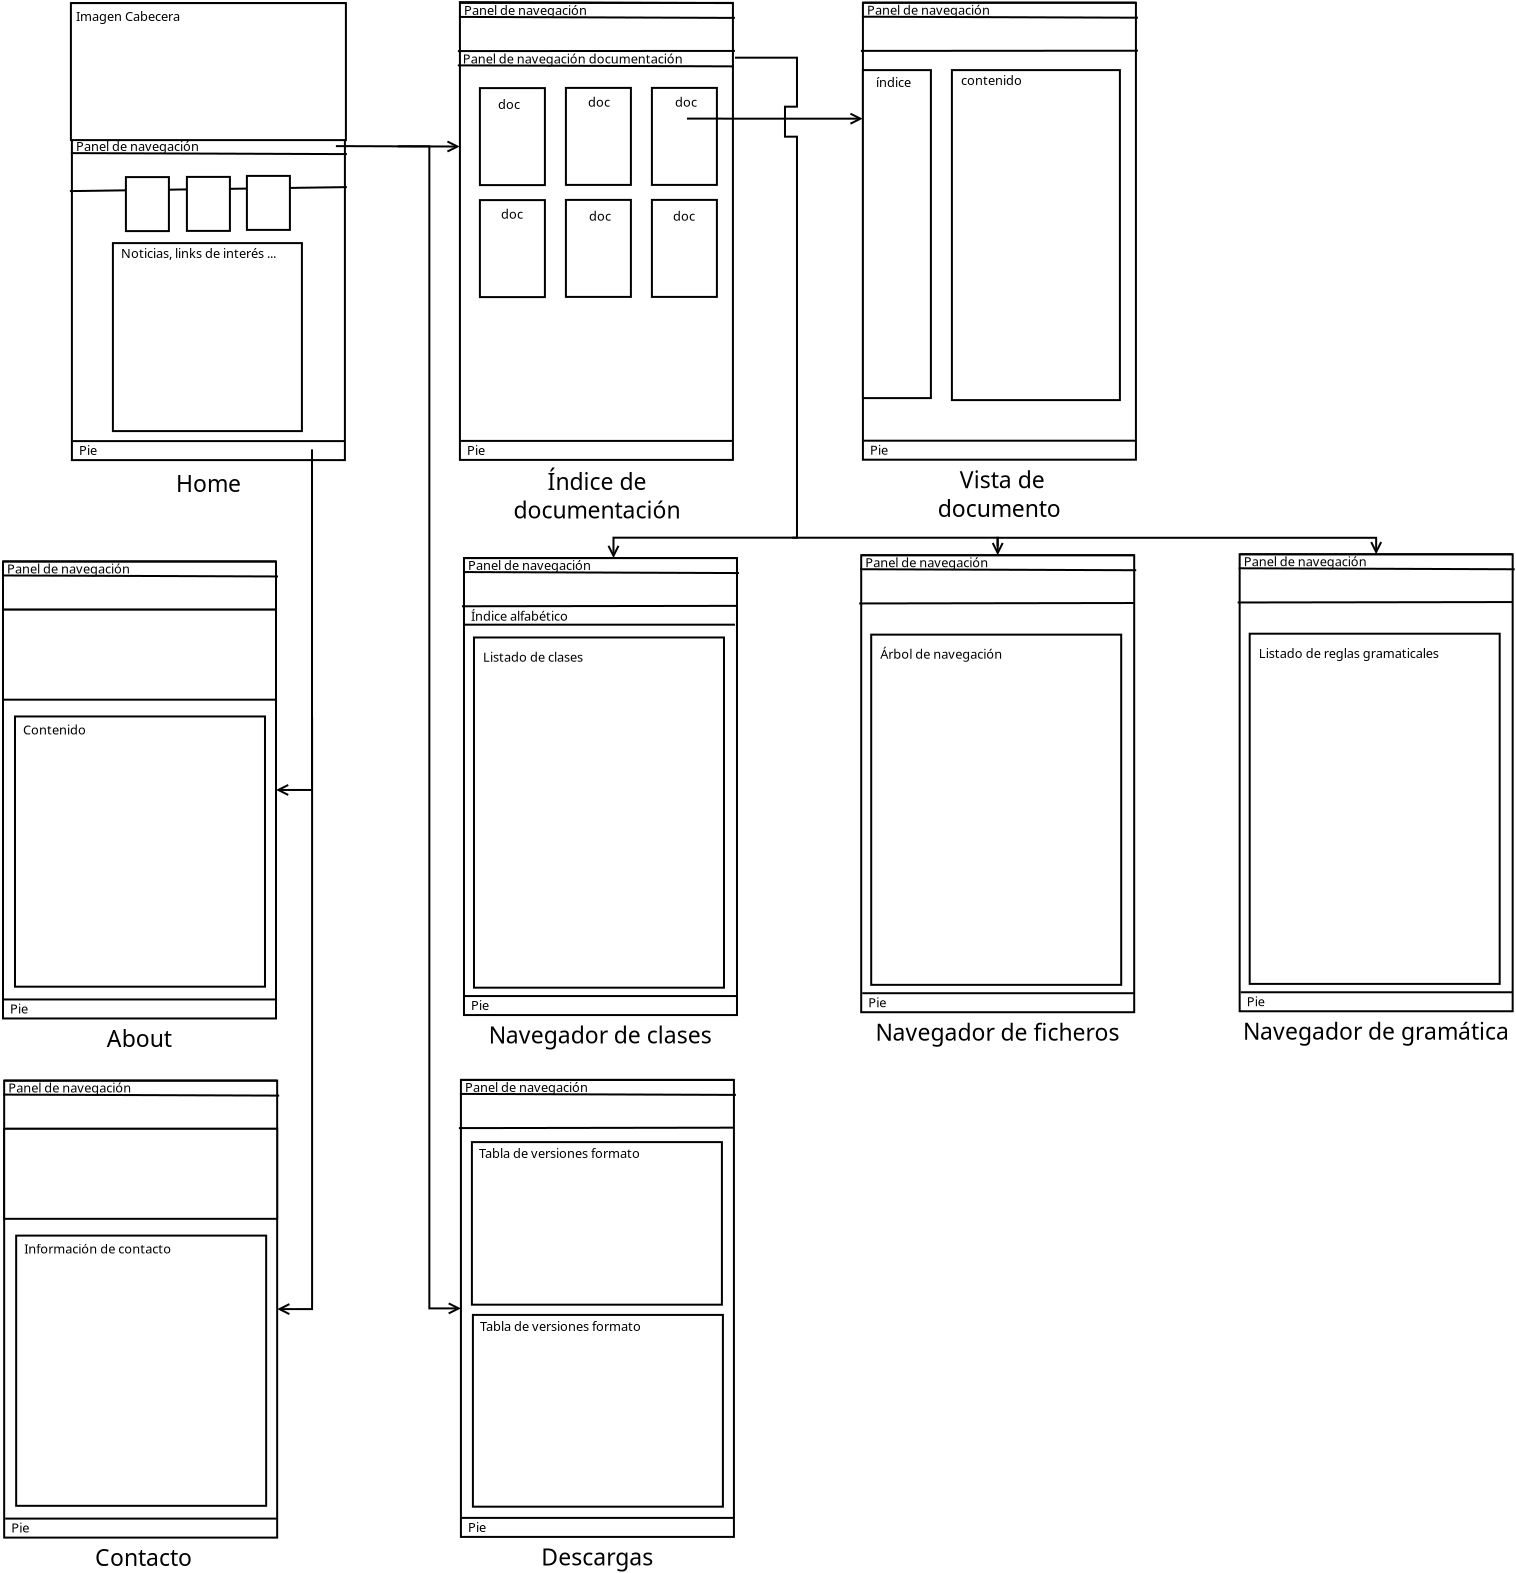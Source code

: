<?xml version="1.0" encoding="UTF-8"?>
<dia:diagram xmlns:dia="http://www.lysator.liu.se/~alla/dia/">
  <dia:layer name="Fondo" visible="true" active="true">
    <dia:object type="Standard - Box" version="0" id="O0">
      <dia:attribute name="obj_pos">
        <dia:point val="32.954,34.948"/>
      </dia:attribute>
      <dia:attribute name="obj_bb">
        <dia:rectangle val="32.904,34.898;46.654,57.848"/>
      </dia:attribute>
      <dia:attribute name="elem_corner">
        <dia:point val="32.954,34.948"/>
      </dia:attribute>
      <dia:attribute name="elem_width">
        <dia:real val="13.65"/>
      </dia:attribute>
      <dia:attribute name="elem_height">
        <dia:real val="22.85"/>
      </dia:attribute>
      <dia:attribute name="show_background">
        <dia:boolean val="true"/>
      </dia:attribute>
    </dia:object>
    <dia:object type="Standard - Box" version="0" id="O1">
      <dia:attribute name="obj_pos">
        <dia:point val="33.454,38.919"/>
      </dia:attribute>
      <dia:attribute name="obj_bb">
        <dia:rectangle val="33.404,38.869;46.004,56.479"/>
      </dia:attribute>
      <dia:attribute name="elem_corner">
        <dia:point val="33.454,38.919"/>
      </dia:attribute>
      <dia:attribute name="elem_width">
        <dia:real val="12.5"/>
      </dia:attribute>
      <dia:attribute name="elem_height">
        <dia:real val="17.51"/>
      </dia:attribute>
      <dia:attribute name="show_background">
        <dia:boolean val="true"/>
      </dia:attribute>
    </dia:object>
    <dia:object type="Standard - Box" version="0" id="O2">
      <dia:attribute name="obj_pos">
        <dia:point val="13.35,7.2"/>
      </dia:attribute>
      <dia:attribute name="obj_bb">
        <dia:rectangle val="13.3,7.15;27.05,30.1"/>
      </dia:attribute>
      <dia:attribute name="elem_corner">
        <dia:point val="13.35,7.2"/>
      </dia:attribute>
      <dia:attribute name="elem_width">
        <dia:real val="13.65"/>
      </dia:attribute>
      <dia:attribute name="elem_height">
        <dia:real val="22.85"/>
      </dia:attribute>
      <dia:attribute name="show_background">
        <dia:boolean val="true"/>
      </dia:attribute>
    </dia:object>
    <dia:object type="Standard - Box" version="0" id="O3">
      <dia:attribute name="obj_pos">
        <dia:point val="13.3,7.2"/>
      </dia:attribute>
      <dia:attribute name="obj_bb">
        <dia:rectangle val="13.25,7.15;27.1,14.1"/>
      </dia:attribute>
      <dia:attribute name="elem_corner">
        <dia:point val="13.3,7.2"/>
      </dia:attribute>
      <dia:attribute name="elem_width">
        <dia:real val="13.75"/>
      </dia:attribute>
      <dia:attribute name="elem_height">
        <dia:real val="6.85"/>
      </dia:attribute>
      <dia:attribute name="show_background">
        <dia:boolean val="true"/>
      </dia:attribute>
    </dia:object>
    <dia:object type="Standard - Line" version="0" id="O4">
      <dia:attribute name="obj_pos">
        <dia:point val="27.1,16.4"/>
      </dia:attribute>
      <dia:attribute name="obj_bb">
        <dia:rectangle val="13.199,16.349;27.151,16.651"/>
      </dia:attribute>
      <dia:attribute name="conn_endpoints">
        <dia:point val="27.1,16.4"/>
        <dia:point val="13.25,16.6"/>
      </dia:attribute>
      <dia:attribute name="numcp">
        <dia:int val="1"/>
      </dia:attribute>
    </dia:object>
    <dia:object type="Standard - Box" version="0" id="O5">
      <dia:attribute name="obj_pos">
        <dia:point val="16.05,15.9"/>
      </dia:attribute>
      <dia:attribute name="obj_bb">
        <dia:rectangle val="16,15.85;18.25,18.65"/>
      </dia:attribute>
      <dia:attribute name="elem_corner">
        <dia:point val="16.05,15.9"/>
      </dia:attribute>
      <dia:attribute name="elem_width">
        <dia:real val="2.15"/>
      </dia:attribute>
      <dia:attribute name="elem_height">
        <dia:real val="2.7"/>
      </dia:attribute>
      <dia:attribute name="show_background">
        <dia:boolean val="true"/>
      </dia:attribute>
    </dia:object>
    <dia:object type="Standard - Box" version="0" id="O6">
      <dia:attribute name="obj_pos">
        <dia:point val="19.1,15.89"/>
      </dia:attribute>
      <dia:attribute name="obj_bb">
        <dia:rectangle val="19.05,15.84;21.3,18.64"/>
      </dia:attribute>
      <dia:attribute name="elem_corner">
        <dia:point val="19.1,15.89"/>
      </dia:attribute>
      <dia:attribute name="elem_width">
        <dia:real val="2.15"/>
      </dia:attribute>
      <dia:attribute name="elem_height">
        <dia:real val="2.7"/>
      </dia:attribute>
      <dia:attribute name="show_background">
        <dia:boolean val="true"/>
      </dia:attribute>
    </dia:object>
    <dia:object type="Standard - Box" version="0" id="O7">
      <dia:attribute name="obj_pos">
        <dia:point val="22.1,15.84"/>
      </dia:attribute>
      <dia:attribute name="obj_bb">
        <dia:rectangle val="22.05,15.79;24.3,18.59"/>
      </dia:attribute>
      <dia:attribute name="elem_corner">
        <dia:point val="22.1,15.84"/>
      </dia:attribute>
      <dia:attribute name="elem_width">
        <dia:real val="2.15"/>
      </dia:attribute>
      <dia:attribute name="elem_height">
        <dia:real val="2.7"/>
      </dia:attribute>
      <dia:attribute name="show_background">
        <dia:boolean val="true"/>
      </dia:attribute>
    </dia:object>
    <dia:object type="Standard - Line" version="0" id="O8">
      <dia:attribute name="obj_pos">
        <dia:point val="13.4,29.1"/>
      </dia:attribute>
      <dia:attribute name="obj_bb">
        <dia:rectangle val="13.35,29.05;27.05,29.15"/>
      </dia:attribute>
      <dia:attribute name="conn_endpoints">
        <dia:point val="13.4,29.1"/>
        <dia:point val="27,29.1"/>
      </dia:attribute>
      <dia:attribute name="numcp">
        <dia:int val="1"/>
      </dia:attribute>
    </dia:object>
    <dia:object type="Standard - Line" version="0" id="O9">
      <dia:attribute name="obj_pos">
        <dia:point val="13.3,14.7"/>
      </dia:attribute>
      <dia:attribute name="obj_bb">
        <dia:rectangle val="13.25,14.65;27.15,14.8"/>
      </dia:attribute>
      <dia:attribute name="conn_endpoints">
        <dia:point val="13.3,14.7"/>
        <dia:point val="27.1,14.75"/>
      </dia:attribute>
      <dia:attribute name="numcp">
        <dia:int val="1"/>
      </dia:attribute>
    </dia:object>
    <dia:object type="Standard - Text" version="1" id="O10">
      <dia:attribute name="obj_pos">
        <dia:point val="18.55,31.65"/>
      </dia:attribute>
      <dia:attribute name="obj_bb">
        <dia:rectangle val="18.55,30.585;21.938,31.92"/>
      </dia:attribute>
      <dia:attribute name="text">
        <dia:composite type="text">
          <dia:attribute name="string">
            <dia:string>#Home#</dia:string>
          </dia:attribute>
          <dia:attribute name="font">
            <dia:font family="sans" style="0" name="Helvetica"/>
          </dia:attribute>
          <dia:attribute name="height">
            <dia:real val="1.435"/>
          </dia:attribute>
          <dia:attribute name="pos">
            <dia:point val="18.55,31.65"/>
          </dia:attribute>
          <dia:attribute name="color">
            <dia:color val="#000000"/>
          </dia:attribute>
          <dia:attribute name="alignment">
            <dia:enum val="0"/>
          </dia:attribute>
        </dia:composite>
      </dia:attribute>
      <dia:attribute name="valign">
        <dia:enum val="3"/>
      </dia:attribute>
    </dia:object>
    <dia:object type="Standard - Box" version="0" id="O11">
      <dia:attribute name="obj_pos">
        <dia:point val="15.4,19.2"/>
      </dia:attribute>
      <dia:attribute name="obj_bb">
        <dia:rectangle val="15.35,19.15;24.9,28.65"/>
      </dia:attribute>
      <dia:attribute name="elem_corner">
        <dia:point val="15.4,19.2"/>
      </dia:attribute>
      <dia:attribute name="elem_width">
        <dia:real val="9.45"/>
      </dia:attribute>
      <dia:attribute name="elem_height">
        <dia:real val="9.4"/>
      </dia:attribute>
      <dia:attribute name="show_background">
        <dia:boolean val="true"/>
      </dia:attribute>
    </dia:object>
    <dia:object type="Standard - Text" version="1" id="O12">
      <dia:attribute name="obj_pos">
        <dia:point val="34.95,19.95"/>
      </dia:attribute>
      <dia:attribute name="obj_bb">
        <dia:rectangle val="34.95,19.355;34.95,20.1"/>
      </dia:attribute>
      <dia:attribute name="text">
        <dia:composite type="text">
          <dia:attribute name="string">
            <dia:string>##</dia:string>
          </dia:attribute>
          <dia:attribute name="font">
            <dia:font family="sans" style="0" name="Helvetica"/>
          </dia:attribute>
          <dia:attribute name="height">
            <dia:real val="0.8"/>
          </dia:attribute>
          <dia:attribute name="pos">
            <dia:point val="34.95,19.95"/>
          </dia:attribute>
          <dia:attribute name="color">
            <dia:color val="#000000"/>
          </dia:attribute>
          <dia:attribute name="alignment">
            <dia:enum val="0"/>
          </dia:attribute>
        </dia:composite>
      </dia:attribute>
      <dia:attribute name="valign">
        <dia:enum val="3"/>
      </dia:attribute>
    </dia:object>
    <dia:object type="Standard - Text" version="1" id="O13">
      <dia:attribute name="obj_pos">
        <dia:point val="13.55,8.1"/>
      </dia:attribute>
      <dia:attribute name="obj_bb">
        <dia:rectangle val="13.55,7.505;19.21,8.25"/>
      </dia:attribute>
      <dia:attribute name="text">
        <dia:composite type="text">
          <dia:attribute name="string">
            <dia:string>#Imagen Cabecera#</dia:string>
          </dia:attribute>
          <dia:attribute name="font">
            <dia:font family="sans" style="0" name="Helvetica"/>
          </dia:attribute>
          <dia:attribute name="height">
            <dia:real val="0.8"/>
          </dia:attribute>
          <dia:attribute name="pos">
            <dia:point val="13.55,8.1"/>
          </dia:attribute>
          <dia:attribute name="color">
            <dia:color val="#000000"/>
          </dia:attribute>
          <dia:attribute name="alignment">
            <dia:enum val="0"/>
          </dia:attribute>
        </dia:composite>
      </dia:attribute>
      <dia:attribute name="valign">
        <dia:enum val="3"/>
      </dia:attribute>
    </dia:object>
    <dia:object type="Standard - Text" version="1" id="O14">
      <dia:attribute name="obj_pos">
        <dia:point val="13.55,14.6"/>
      </dia:attribute>
      <dia:attribute name="obj_bb">
        <dia:rectangle val="13.55,14.005;20.185,14.75"/>
      </dia:attribute>
      <dia:attribute name="text">
        <dia:composite type="text">
          <dia:attribute name="string">
            <dia:string>#Panel de navegación#</dia:string>
          </dia:attribute>
          <dia:attribute name="font">
            <dia:font family="sans" style="0" name="Helvetica"/>
          </dia:attribute>
          <dia:attribute name="height">
            <dia:real val="0.8"/>
          </dia:attribute>
          <dia:attribute name="pos">
            <dia:point val="13.55,14.6"/>
          </dia:attribute>
          <dia:attribute name="color">
            <dia:color val="#000000"/>
          </dia:attribute>
          <dia:attribute name="alignment">
            <dia:enum val="0"/>
          </dia:attribute>
        </dia:composite>
      </dia:attribute>
      <dia:attribute name="valign">
        <dia:enum val="3"/>
      </dia:attribute>
    </dia:object>
    <dia:object type="Standard - Text" version="1" id="O15">
      <dia:attribute name="obj_pos">
        <dia:point val="13.7,29.8"/>
      </dia:attribute>
      <dia:attribute name="obj_bb">
        <dia:rectangle val="13.7,29.205;14.643,29.95"/>
      </dia:attribute>
      <dia:attribute name="text">
        <dia:composite type="text">
          <dia:attribute name="string">
            <dia:string>#Pie#</dia:string>
          </dia:attribute>
          <dia:attribute name="font">
            <dia:font family="sans" style="0" name="Helvetica"/>
          </dia:attribute>
          <dia:attribute name="height">
            <dia:real val="0.8"/>
          </dia:attribute>
          <dia:attribute name="pos">
            <dia:point val="13.7,29.8"/>
          </dia:attribute>
          <dia:attribute name="color">
            <dia:color val="#000000"/>
          </dia:attribute>
          <dia:attribute name="alignment">
            <dia:enum val="0"/>
          </dia:attribute>
        </dia:composite>
      </dia:attribute>
      <dia:attribute name="valign">
        <dia:enum val="3"/>
      </dia:attribute>
    </dia:object>
    <dia:object type="Standard - Text" version="1" id="O16">
      <dia:attribute name="obj_pos">
        <dia:point val="15.8,19.95"/>
      </dia:attribute>
      <dia:attribute name="obj_bb">
        <dia:rectangle val="15.8,19.355;24.442,20.1"/>
      </dia:attribute>
      <dia:attribute name="text">
        <dia:composite type="text">
          <dia:attribute name="string">
            <dia:string>#Noticias, links de interés ...#</dia:string>
          </dia:attribute>
          <dia:attribute name="font">
            <dia:font family="sans" style="0" name="Helvetica"/>
          </dia:attribute>
          <dia:attribute name="height">
            <dia:real val="0.8"/>
          </dia:attribute>
          <dia:attribute name="pos">
            <dia:point val="15.8,19.95"/>
          </dia:attribute>
          <dia:attribute name="color">
            <dia:color val="#000000"/>
          </dia:attribute>
          <dia:attribute name="alignment">
            <dia:enum val="0"/>
          </dia:attribute>
        </dia:composite>
      </dia:attribute>
      <dia:attribute name="valign">
        <dia:enum val="3"/>
      </dia:attribute>
    </dia:object>
    <dia:object type="Standard - Box" version="0" id="O17">
      <dia:attribute name="obj_pos">
        <dia:point val="32.751,7.19"/>
      </dia:attribute>
      <dia:attribute name="obj_bb">
        <dia:rectangle val="32.701,7.14;46.451,30.09"/>
      </dia:attribute>
      <dia:attribute name="elem_corner">
        <dia:point val="32.751,7.19"/>
      </dia:attribute>
      <dia:attribute name="elem_width">
        <dia:real val="13.65"/>
      </dia:attribute>
      <dia:attribute name="elem_height">
        <dia:real val="22.85"/>
      </dia:attribute>
      <dia:attribute name="show_background">
        <dia:boolean val="true"/>
      </dia:attribute>
    </dia:object>
    <dia:object type="Standard - Line" version="0" id="O18">
      <dia:attribute name="obj_pos">
        <dia:point val="46.501,9.59"/>
      </dia:attribute>
      <dia:attribute name="obj_bb">
        <dia:rectangle val="32.6,9.54;46.551,9.65"/>
      </dia:attribute>
      <dia:attribute name="conn_endpoints">
        <dia:point val="46.501,9.59"/>
        <dia:point val="32.65,9.6"/>
      </dia:attribute>
      <dia:attribute name="numcp">
        <dia:int val="1"/>
      </dia:attribute>
    </dia:object>
    <dia:object type="Standard - Line" version="0" id="O19">
      <dia:attribute name="obj_pos">
        <dia:point val="32.801,29.09"/>
      </dia:attribute>
      <dia:attribute name="obj_bb">
        <dia:rectangle val="32.751,29.04;46.451,29.14"/>
      </dia:attribute>
      <dia:attribute name="conn_endpoints">
        <dia:point val="32.801,29.09"/>
        <dia:point val="46.401,29.09"/>
      </dia:attribute>
      <dia:attribute name="numcp">
        <dia:int val="1"/>
      </dia:attribute>
    </dia:object>
    <dia:object type="Standard - Line" version="0" id="O20">
      <dia:attribute name="obj_pos">
        <dia:point val="32.701,7.89"/>
      </dia:attribute>
      <dia:attribute name="obj_bb">
        <dia:rectangle val="32.651,7.84;46.551,7.99"/>
      </dia:attribute>
      <dia:attribute name="conn_endpoints">
        <dia:point val="32.701,7.89"/>
        <dia:point val="46.501,7.94"/>
      </dia:attribute>
      <dia:attribute name="numcp">
        <dia:int val="1"/>
      </dia:attribute>
    </dia:object>
    <dia:object type="Standard - Text" version="1" id="O21">
      <dia:attribute name="obj_pos">
        <dia:point val="39.751,31.54"/>
      </dia:attribute>
      <dia:attribute name="obj_bb">
        <dia:rectangle val="35.133,30.475;44.368,33.245"/>
      </dia:attribute>
      <dia:attribute name="text">
        <dia:composite type="text">
          <dia:attribute name="string">
            <dia:string>#Índice de 
documentación #</dia:string>
          </dia:attribute>
          <dia:attribute name="font">
            <dia:font family="sans" style="0" name="Helvetica"/>
          </dia:attribute>
          <dia:attribute name="height">
            <dia:real val="1.435"/>
          </dia:attribute>
          <dia:attribute name="pos">
            <dia:point val="39.751,31.54"/>
          </dia:attribute>
          <dia:attribute name="color">
            <dia:color val="#000000"/>
          </dia:attribute>
          <dia:attribute name="alignment">
            <dia:enum val="1"/>
          </dia:attribute>
        </dia:composite>
      </dia:attribute>
      <dia:attribute name="valign">
        <dia:enum val="3"/>
      </dia:attribute>
    </dia:object>
    <dia:object type="Standard - Text" version="1" id="O22">
      <dia:attribute name="obj_pos">
        <dia:point val="32.951,7.79"/>
      </dia:attribute>
      <dia:attribute name="obj_bb">
        <dia:rectangle val="32.951,7.195;39.586,7.94"/>
      </dia:attribute>
      <dia:attribute name="text">
        <dia:composite type="text">
          <dia:attribute name="string">
            <dia:string>#Panel de navegación#</dia:string>
          </dia:attribute>
          <dia:attribute name="font">
            <dia:font family="sans" style="0" name="Helvetica"/>
          </dia:attribute>
          <dia:attribute name="height">
            <dia:real val="0.8"/>
          </dia:attribute>
          <dia:attribute name="pos">
            <dia:point val="32.951,7.79"/>
          </dia:attribute>
          <dia:attribute name="color">
            <dia:color val="#000000"/>
          </dia:attribute>
          <dia:attribute name="alignment">
            <dia:enum val="0"/>
          </dia:attribute>
        </dia:composite>
      </dia:attribute>
      <dia:attribute name="valign">
        <dia:enum val="3"/>
      </dia:attribute>
    </dia:object>
    <dia:object type="Standard - Text" version="1" id="O23">
      <dia:attribute name="obj_pos">
        <dia:point val="33.101,29.79"/>
      </dia:attribute>
      <dia:attribute name="obj_bb">
        <dia:rectangle val="33.101,29.195;34.043,29.94"/>
      </dia:attribute>
      <dia:attribute name="text">
        <dia:composite type="text">
          <dia:attribute name="string">
            <dia:string>#Pie#</dia:string>
          </dia:attribute>
          <dia:attribute name="font">
            <dia:font family="sans" style="0" name="Helvetica"/>
          </dia:attribute>
          <dia:attribute name="height">
            <dia:real val="0.8"/>
          </dia:attribute>
          <dia:attribute name="pos">
            <dia:point val="33.101,29.79"/>
          </dia:attribute>
          <dia:attribute name="color">
            <dia:color val="#000000"/>
          </dia:attribute>
          <dia:attribute name="alignment">
            <dia:enum val="0"/>
          </dia:attribute>
        </dia:composite>
      </dia:attribute>
      <dia:attribute name="valign">
        <dia:enum val="3"/>
      </dia:attribute>
    </dia:object>
    <dia:object type="Standard - Line" version="0" id="O24">
      <dia:attribute name="obj_pos">
        <dia:point val="32.7,7.15"/>
      </dia:attribute>
      <dia:attribute name="obj_bb">
        <dia:rectangle val="32.65,7.1;46.45,7.25"/>
      </dia:attribute>
      <dia:attribute name="conn_endpoints">
        <dia:point val="32.7,7.15"/>
        <dia:point val="46.4,7.2"/>
      </dia:attribute>
      <dia:attribute name="numcp">
        <dia:int val="1"/>
      </dia:attribute>
    </dia:object>
    <dia:object type="Standard - Box" version="0" id="O25">
      <dia:attribute name="obj_pos">
        <dia:point val="33.75,11.45"/>
      </dia:attribute>
      <dia:attribute name="obj_bb">
        <dia:rectangle val="33.7,11.4;37.05,16.35"/>
      </dia:attribute>
      <dia:attribute name="elem_corner">
        <dia:point val="33.75,11.45"/>
      </dia:attribute>
      <dia:attribute name="elem_width">
        <dia:real val="3.25"/>
      </dia:attribute>
      <dia:attribute name="elem_height">
        <dia:real val="4.85"/>
      </dia:attribute>
      <dia:attribute name="show_background">
        <dia:boolean val="true"/>
      </dia:attribute>
    </dia:object>
    <dia:object type="Standard - Box" version="0" id="O26">
      <dia:attribute name="obj_pos">
        <dia:point val="38.05,11.44"/>
      </dia:attribute>
      <dia:attribute name="obj_bb">
        <dia:rectangle val="38,11.39;41.35,16.34"/>
      </dia:attribute>
      <dia:attribute name="elem_corner">
        <dia:point val="38.05,11.44"/>
      </dia:attribute>
      <dia:attribute name="elem_width">
        <dia:real val="3.25"/>
      </dia:attribute>
      <dia:attribute name="elem_height">
        <dia:real val="4.85"/>
      </dia:attribute>
      <dia:attribute name="show_background">
        <dia:boolean val="true"/>
      </dia:attribute>
    </dia:object>
    <dia:object type="Standard - Box" version="0" id="O27">
      <dia:attribute name="obj_pos">
        <dia:point val="42.35,11.44"/>
      </dia:attribute>
      <dia:attribute name="obj_bb">
        <dia:rectangle val="42.3,11.39;45.65,16.34"/>
      </dia:attribute>
      <dia:attribute name="elem_corner">
        <dia:point val="42.35,11.44"/>
      </dia:attribute>
      <dia:attribute name="elem_width">
        <dia:real val="3.25"/>
      </dia:attribute>
      <dia:attribute name="elem_height">
        <dia:real val="4.85"/>
      </dia:attribute>
      <dia:attribute name="show_background">
        <dia:boolean val="true"/>
      </dia:attribute>
    </dia:object>
    <dia:object type="Standard - Box" version="0" id="O28">
      <dia:attribute name="obj_pos">
        <dia:point val="33.75,17.05"/>
      </dia:attribute>
      <dia:attribute name="obj_bb">
        <dia:rectangle val="33.7,17;37.05,21.95"/>
      </dia:attribute>
      <dia:attribute name="elem_corner">
        <dia:point val="33.75,17.05"/>
      </dia:attribute>
      <dia:attribute name="elem_width">
        <dia:real val="3.25"/>
      </dia:attribute>
      <dia:attribute name="elem_height">
        <dia:real val="4.85"/>
      </dia:attribute>
      <dia:attribute name="show_background">
        <dia:boolean val="true"/>
      </dia:attribute>
    </dia:object>
    <dia:object type="Standard - Box" version="0" id="O29">
      <dia:attribute name="obj_pos">
        <dia:point val="38.05,17.04"/>
      </dia:attribute>
      <dia:attribute name="obj_bb">
        <dia:rectangle val="38,16.99;41.35,21.94"/>
      </dia:attribute>
      <dia:attribute name="elem_corner">
        <dia:point val="38.05,17.04"/>
      </dia:attribute>
      <dia:attribute name="elem_width">
        <dia:real val="3.25"/>
      </dia:attribute>
      <dia:attribute name="elem_height">
        <dia:real val="4.85"/>
      </dia:attribute>
      <dia:attribute name="show_background">
        <dia:boolean val="true"/>
      </dia:attribute>
    </dia:object>
    <dia:object type="Standard - Box" version="0" id="O30">
      <dia:attribute name="obj_pos">
        <dia:point val="42.35,17.04"/>
      </dia:attribute>
      <dia:attribute name="obj_bb">
        <dia:rectangle val="42.3,16.99;45.65,21.94"/>
      </dia:attribute>
      <dia:attribute name="elem_corner">
        <dia:point val="42.35,17.04"/>
      </dia:attribute>
      <dia:attribute name="elem_width">
        <dia:real val="3.25"/>
      </dia:attribute>
      <dia:attribute name="elem_height">
        <dia:real val="4.85"/>
      </dia:attribute>
      <dia:attribute name="show_background">
        <dia:boolean val="true"/>
      </dia:attribute>
    </dia:object>
    <dia:object type="Standard - Box" version="0" id="O31">
      <dia:attribute name="obj_pos">
        <dia:point val="52.901,7.18"/>
      </dia:attribute>
      <dia:attribute name="obj_bb">
        <dia:rectangle val="52.851,7.13;66.601,30.08"/>
      </dia:attribute>
      <dia:attribute name="elem_corner">
        <dia:point val="52.901,7.18"/>
      </dia:attribute>
      <dia:attribute name="elem_width">
        <dia:real val="13.65"/>
      </dia:attribute>
      <dia:attribute name="elem_height">
        <dia:real val="22.85"/>
      </dia:attribute>
      <dia:attribute name="show_background">
        <dia:boolean val="true"/>
      </dia:attribute>
    </dia:object>
    <dia:object type="Standard - Line" version="0" id="O32">
      <dia:attribute name="obj_pos">
        <dia:point val="66.651,9.58"/>
      </dia:attribute>
      <dia:attribute name="obj_bb">
        <dia:rectangle val="52.75,9.53;66.701,9.64"/>
      </dia:attribute>
      <dia:attribute name="conn_endpoints">
        <dia:point val="66.651,9.58"/>
        <dia:point val="52.8,9.59"/>
      </dia:attribute>
      <dia:attribute name="numcp">
        <dia:int val="1"/>
      </dia:attribute>
    </dia:object>
    <dia:object type="Standard - Line" version="0" id="O33">
      <dia:attribute name="obj_pos">
        <dia:point val="52.951,29.08"/>
      </dia:attribute>
      <dia:attribute name="obj_bb">
        <dia:rectangle val="52.901,29.03;66.601,29.13"/>
      </dia:attribute>
      <dia:attribute name="conn_endpoints">
        <dia:point val="52.951,29.08"/>
        <dia:point val="66.551,29.08"/>
      </dia:attribute>
      <dia:attribute name="numcp">
        <dia:int val="1"/>
      </dia:attribute>
    </dia:object>
    <dia:object type="Standard - Line" version="0" id="O34">
      <dia:attribute name="obj_pos">
        <dia:point val="52.851,7.88"/>
      </dia:attribute>
      <dia:attribute name="obj_bb">
        <dia:rectangle val="52.801,7.83;66.701,7.98"/>
      </dia:attribute>
      <dia:attribute name="conn_endpoints">
        <dia:point val="52.851,7.88"/>
        <dia:point val="66.651,7.93"/>
      </dia:attribute>
      <dia:attribute name="numcp">
        <dia:int val="1"/>
      </dia:attribute>
    </dia:object>
    <dia:object type="Standard - Text" version="1" id="O35">
      <dia:attribute name="obj_pos">
        <dia:point val="53.101,7.78"/>
      </dia:attribute>
      <dia:attribute name="obj_bb">
        <dia:rectangle val="53.101,7.185;59.736,7.93"/>
      </dia:attribute>
      <dia:attribute name="text">
        <dia:composite type="text">
          <dia:attribute name="string">
            <dia:string>#Panel de navegación#</dia:string>
          </dia:attribute>
          <dia:attribute name="font">
            <dia:font family="sans" style="0" name="Helvetica"/>
          </dia:attribute>
          <dia:attribute name="height">
            <dia:real val="0.8"/>
          </dia:attribute>
          <dia:attribute name="pos">
            <dia:point val="53.101,7.78"/>
          </dia:attribute>
          <dia:attribute name="color">
            <dia:color val="#000000"/>
          </dia:attribute>
          <dia:attribute name="alignment">
            <dia:enum val="0"/>
          </dia:attribute>
        </dia:composite>
      </dia:attribute>
      <dia:attribute name="valign">
        <dia:enum val="3"/>
      </dia:attribute>
    </dia:object>
    <dia:object type="Standard - Text" version="1" id="O36">
      <dia:attribute name="obj_pos">
        <dia:point val="53.251,29.78"/>
      </dia:attribute>
      <dia:attribute name="obj_bb">
        <dia:rectangle val="53.251,29.185;54.193,29.93"/>
      </dia:attribute>
      <dia:attribute name="text">
        <dia:composite type="text">
          <dia:attribute name="string">
            <dia:string>#Pie#</dia:string>
          </dia:attribute>
          <dia:attribute name="font">
            <dia:font family="sans" style="0" name="Helvetica"/>
          </dia:attribute>
          <dia:attribute name="height">
            <dia:real val="0.8"/>
          </dia:attribute>
          <dia:attribute name="pos">
            <dia:point val="53.251,29.78"/>
          </dia:attribute>
          <dia:attribute name="color">
            <dia:color val="#000000"/>
          </dia:attribute>
          <dia:attribute name="alignment">
            <dia:enum val="0"/>
          </dia:attribute>
        </dia:composite>
      </dia:attribute>
      <dia:attribute name="valign">
        <dia:enum val="3"/>
      </dia:attribute>
    </dia:object>
    <dia:object type="Standard - Line" version="0" id="O37">
      <dia:attribute name="obj_pos">
        <dia:point val="52.901,7.18"/>
      </dia:attribute>
      <dia:attribute name="obj_bb">
        <dia:rectangle val="52.851,7.13;66.601,7.23"/>
      </dia:attribute>
      <dia:attribute name="conn_endpoints">
        <dia:point val="52.901,7.18"/>
        <dia:point val="66.551,7.18"/>
      </dia:attribute>
      <dia:attribute name="numcp">
        <dia:int val="1"/>
      </dia:attribute>
      <dia:connections>
        <dia:connection handle="0" to="O31" connection="0"/>
        <dia:connection handle="1" to="O31" connection="2"/>
      </dia:connections>
    </dia:object>
    <dia:object type="Standard - Box" version="0" id="O38">
      <dia:attribute name="obj_pos">
        <dia:point val="52.9,10.55"/>
      </dia:attribute>
      <dia:attribute name="obj_bb">
        <dia:rectangle val="52.85,10.5;56.35,27"/>
      </dia:attribute>
      <dia:attribute name="elem_corner">
        <dia:point val="52.9,10.55"/>
      </dia:attribute>
      <dia:attribute name="elem_width">
        <dia:real val="3.4"/>
      </dia:attribute>
      <dia:attribute name="elem_height">
        <dia:real val="16.4"/>
      </dia:attribute>
      <dia:attribute name="show_background">
        <dia:boolean val="true"/>
      </dia:attribute>
    </dia:object>
    <dia:object type="Standard - Box" version="0" id="O39">
      <dia:attribute name="obj_pos">
        <dia:point val="57.35,10.55"/>
      </dia:attribute>
      <dia:attribute name="obj_bb">
        <dia:rectangle val="57.3,10.5;65.8,27.1"/>
      </dia:attribute>
      <dia:attribute name="elem_corner">
        <dia:point val="57.35,10.55"/>
      </dia:attribute>
      <dia:attribute name="elem_width">
        <dia:real val="8.4"/>
      </dia:attribute>
      <dia:attribute name="elem_height">
        <dia:real val="16.5"/>
      </dia:attribute>
      <dia:attribute name="show_background">
        <dia:boolean val="true"/>
      </dia:attribute>
    </dia:object>
    <dia:object type="Standard - Text" version="1" id="O40">
      <dia:attribute name="obj_pos">
        <dia:point val="59.867,31.455"/>
      </dia:attribute>
      <dia:attribute name="obj_bb">
        <dia:rectangle val="56.44,30.39;63.295,33.16"/>
      </dia:attribute>
      <dia:attribute name="text">
        <dia:composite type="text">
          <dia:attribute name="string">
            <dia:string>#Vista de
documento #</dia:string>
          </dia:attribute>
          <dia:attribute name="font">
            <dia:font family="sans" style="0" name="Helvetica"/>
          </dia:attribute>
          <dia:attribute name="height">
            <dia:real val="1.435"/>
          </dia:attribute>
          <dia:attribute name="pos">
            <dia:point val="59.867,31.455"/>
          </dia:attribute>
          <dia:attribute name="color">
            <dia:color val="#000000"/>
          </dia:attribute>
          <dia:attribute name="alignment">
            <dia:enum val="1"/>
          </dia:attribute>
        </dia:composite>
      </dia:attribute>
      <dia:attribute name="valign">
        <dia:enum val="3"/>
      </dia:attribute>
    </dia:object>
    <dia:object type="Standard - Text" version="1" id="O41">
      <dia:attribute name="obj_pos">
        <dia:point val="34.65,12.5"/>
      </dia:attribute>
      <dia:attribute name="obj_bb">
        <dia:rectangle val="34.65,11.905;35.803,12.65"/>
      </dia:attribute>
      <dia:attribute name="text">
        <dia:composite type="text">
          <dia:attribute name="string">
            <dia:string>#doc#</dia:string>
          </dia:attribute>
          <dia:attribute name="font">
            <dia:font family="sans" style="0" name="Helvetica"/>
          </dia:attribute>
          <dia:attribute name="height">
            <dia:real val="0.8"/>
          </dia:attribute>
          <dia:attribute name="pos">
            <dia:point val="34.65,12.5"/>
          </dia:attribute>
          <dia:attribute name="color">
            <dia:color val="#000000"/>
          </dia:attribute>
          <dia:attribute name="alignment">
            <dia:enum val="0"/>
          </dia:attribute>
        </dia:composite>
      </dia:attribute>
      <dia:attribute name="valign">
        <dia:enum val="3"/>
      </dia:attribute>
    </dia:object>
    <dia:object type="Standard - Text" version="1" id="O42">
      <dia:attribute name="obj_pos">
        <dia:point val="39.15,12.385"/>
      </dia:attribute>
      <dia:attribute name="obj_bb">
        <dia:rectangle val="39.15,11.79;40.303,12.535"/>
      </dia:attribute>
      <dia:attribute name="text">
        <dia:composite type="text">
          <dia:attribute name="string">
            <dia:string>#doc#</dia:string>
          </dia:attribute>
          <dia:attribute name="font">
            <dia:font family="sans" style="0" name="Helvetica"/>
          </dia:attribute>
          <dia:attribute name="height">
            <dia:real val="0.8"/>
          </dia:attribute>
          <dia:attribute name="pos">
            <dia:point val="39.15,12.385"/>
          </dia:attribute>
          <dia:attribute name="color">
            <dia:color val="#000000"/>
          </dia:attribute>
          <dia:attribute name="alignment">
            <dia:enum val="0"/>
          </dia:attribute>
        </dia:composite>
      </dia:attribute>
      <dia:attribute name="valign">
        <dia:enum val="3"/>
      </dia:attribute>
    </dia:object>
    <dia:object type="Standard - Text" version="1" id="O43">
      <dia:attribute name="obj_pos">
        <dia:point val="43.5,12.385"/>
      </dia:attribute>
      <dia:attribute name="obj_bb">
        <dia:rectangle val="43.5,11.79;44.653,12.535"/>
      </dia:attribute>
      <dia:attribute name="text">
        <dia:composite type="text">
          <dia:attribute name="string">
            <dia:string>#doc#</dia:string>
          </dia:attribute>
          <dia:attribute name="font">
            <dia:font family="sans" style="0" name="Helvetica"/>
          </dia:attribute>
          <dia:attribute name="height">
            <dia:real val="0.8"/>
          </dia:attribute>
          <dia:attribute name="pos">
            <dia:point val="43.5,12.385"/>
          </dia:attribute>
          <dia:attribute name="color">
            <dia:color val="#000000"/>
          </dia:attribute>
          <dia:attribute name="alignment">
            <dia:enum val="0"/>
          </dia:attribute>
        </dia:composite>
      </dia:attribute>
      <dia:attribute name="valign">
        <dia:enum val="3"/>
      </dia:attribute>
    </dia:object>
    <dia:object type="Standard - Text" version="1" id="O44">
      <dia:attribute name="obj_pos">
        <dia:point val="34.8,17.985"/>
      </dia:attribute>
      <dia:attribute name="obj_bb">
        <dia:rectangle val="34.8,17.39;35.953,18.135"/>
      </dia:attribute>
      <dia:attribute name="text">
        <dia:composite type="text">
          <dia:attribute name="string">
            <dia:string>#doc#</dia:string>
          </dia:attribute>
          <dia:attribute name="font">
            <dia:font family="sans" style="0" name="Helvetica"/>
          </dia:attribute>
          <dia:attribute name="height">
            <dia:real val="0.8"/>
          </dia:attribute>
          <dia:attribute name="pos">
            <dia:point val="34.8,17.985"/>
          </dia:attribute>
          <dia:attribute name="color">
            <dia:color val="#000000"/>
          </dia:attribute>
          <dia:attribute name="alignment">
            <dia:enum val="0"/>
          </dia:attribute>
        </dia:composite>
      </dia:attribute>
      <dia:attribute name="valign">
        <dia:enum val="3"/>
      </dia:attribute>
    </dia:object>
    <dia:object type="Standard - Text" version="1" id="O45">
      <dia:attribute name="obj_pos">
        <dia:point val="39.2,18.085"/>
      </dia:attribute>
      <dia:attribute name="obj_bb">
        <dia:rectangle val="39.2,17.49;40.352,18.235"/>
      </dia:attribute>
      <dia:attribute name="text">
        <dia:composite type="text">
          <dia:attribute name="string">
            <dia:string>#doc#</dia:string>
          </dia:attribute>
          <dia:attribute name="font">
            <dia:font family="sans" style="0" name="Helvetica"/>
          </dia:attribute>
          <dia:attribute name="height">
            <dia:real val="0.8"/>
          </dia:attribute>
          <dia:attribute name="pos">
            <dia:point val="39.2,18.085"/>
          </dia:attribute>
          <dia:attribute name="color">
            <dia:color val="#000000"/>
          </dia:attribute>
          <dia:attribute name="alignment">
            <dia:enum val="0"/>
          </dia:attribute>
        </dia:composite>
      </dia:attribute>
      <dia:attribute name="valign">
        <dia:enum val="3"/>
      </dia:attribute>
    </dia:object>
    <dia:object type="Standard - Text" version="1" id="O46">
      <dia:attribute name="obj_pos">
        <dia:point val="43.4,18.085"/>
      </dia:attribute>
      <dia:attribute name="obj_bb">
        <dia:rectangle val="43.4,17.49;44.553,18.235"/>
      </dia:attribute>
      <dia:attribute name="text">
        <dia:composite type="text">
          <dia:attribute name="string">
            <dia:string>#doc#</dia:string>
          </dia:attribute>
          <dia:attribute name="font">
            <dia:font family="sans" style="0" name="Helvetica"/>
          </dia:attribute>
          <dia:attribute name="height">
            <dia:real val="0.8"/>
          </dia:attribute>
          <dia:attribute name="pos">
            <dia:point val="43.4,18.085"/>
          </dia:attribute>
          <dia:attribute name="color">
            <dia:color val="#000000"/>
          </dia:attribute>
          <dia:attribute name="alignment">
            <dia:enum val="0"/>
          </dia:attribute>
        </dia:composite>
      </dia:attribute>
      <dia:attribute name="valign">
        <dia:enum val="3"/>
      </dia:attribute>
    </dia:object>
    <dia:object type="Standard - Text" version="1" id="O47">
      <dia:attribute name="obj_pos">
        <dia:point val="53.55,11.4"/>
      </dia:attribute>
      <dia:attribute name="obj_bb">
        <dia:rectangle val="53.55,10.805;55.465,11.55"/>
      </dia:attribute>
      <dia:attribute name="text">
        <dia:composite type="text">
          <dia:attribute name="string">
            <dia:string>#índice#</dia:string>
          </dia:attribute>
          <dia:attribute name="font">
            <dia:font family="sans" style="0" name="Helvetica"/>
          </dia:attribute>
          <dia:attribute name="height">
            <dia:real val="0.8"/>
          </dia:attribute>
          <dia:attribute name="pos">
            <dia:point val="53.55,11.4"/>
          </dia:attribute>
          <dia:attribute name="color">
            <dia:color val="#000000"/>
          </dia:attribute>
          <dia:attribute name="alignment">
            <dia:enum val="0"/>
          </dia:attribute>
        </dia:composite>
      </dia:attribute>
      <dia:attribute name="valign">
        <dia:enum val="3"/>
      </dia:attribute>
    </dia:object>
    <dia:object type="Standard - Text" version="1" id="O48">
      <dia:attribute name="obj_pos">
        <dia:point val="57.8,11.3"/>
      </dia:attribute>
      <dia:attribute name="obj_bb">
        <dia:rectangle val="57.8,10.705;60.977,11.45"/>
      </dia:attribute>
      <dia:attribute name="text">
        <dia:composite type="text">
          <dia:attribute name="string">
            <dia:string>#contenido#</dia:string>
          </dia:attribute>
          <dia:attribute name="font">
            <dia:font family="sans" style="0" name="Helvetica"/>
          </dia:attribute>
          <dia:attribute name="height">
            <dia:real val="0.8"/>
          </dia:attribute>
          <dia:attribute name="pos">
            <dia:point val="57.8,11.3"/>
          </dia:attribute>
          <dia:attribute name="color">
            <dia:color val="#000000"/>
          </dia:attribute>
          <dia:attribute name="alignment">
            <dia:enum val="0"/>
          </dia:attribute>
        </dia:composite>
      </dia:attribute>
      <dia:attribute name="valign">
        <dia:enum val="3"/>
      </dia:attribute>
    </dia:object>
    <dia:object type="Standard - Box" version="0" id="O49">
      <dia:attribute name="obj_pos">
        <dia:point val="32.801,61.04"/>
      </dia:attribute>
      <dia:attribute name="obj_bb">
        <dia:rectangle val="32.751,60.99;46.501,83.94"/>
      </dia:attribute>
      <dia:attribute name="elem_corner">
        <dia:point val="32.801,61.04"/>
      </dia:attribute>
      <dia:attribute name="elem_width">
        <dia:real val="13.65"/>
      </dia:attribute>
      <dia:attribute name="elem_height">
        <dia:real val="22.85"/>
      </dia:attribute>
      <dia:attribute name="show_background">
        <dia:boolean val="true"/>
      </dia:attribute>
    </dia:object>
    <dia:object type="Standard - Line" version="0" id="O50">
      <dia:attribute name="obj_pos">
        <dia:point val="46.431,63.429"/>
      </dia:attribute>
      <dia:attribute name="obj_bb">
        <dia:rectangle val="32.65,63.379;46.481,63.5"/>
      </dia:attribute>
      <dia:attribute name="conn_endpoints">
        <dia:point val="46.431,63.429"/>
        <dia:point val="32.7,63.45"/>
      </dia:attribute>
      <dia:attribute name="numcp">
        <dia:int val="1"/>
      </dia:attribute>
    </dia:object>
    <dia:object type="Standard - Line" version="0" id="O51">
      <dia:attribute name="obj_pos">
        <dia:point val="32.851,82.94"/>
      </dia:attribute>
      <dia:attribute name="obj_bb">
        <dia:rectangle val="32.801,82.89;46.501,82.99"/>
      </dia:attribute>
      <dia:attribute name="conn_endpoints">
        <dia:point val="32.851,82.94"/>
        <dia:point val="46.451,82.94"/>
      </dia:attribute>
      <dia:attribute name="numcp">
        <dia:int val="1"/>
      </dia:attribute>
    </dia:object>
    <dia:object type="Standard - Line" version="0" id="O52">
      <dia:attribute name="obj_pos">
        <dia:point val="32.751,61.74"/>
      </dia:attribute>
      <dia:attribute name="obj_bb">
        <dia:rectangle val="32.701,61.69;46.601,61.84"/>
      </dia:attribute>
      <dia:attribute name="conn_endpoints">
        <dia:point val="32.751,61.74"/>
        <dia:point val="46.551,61.79"/>
      </dia:attribute>
      <dia:attribute name="numcp">
        <dia:int val="1"/>
      </dia:attribute>
    </dia:object>
    <dia:object type="Standard - Text" version="1" id="O53">
      <dia:attribute name="obj_pos">
        <dia:point val="33.001,61.64"/>
      </dia:attribute>
      <dia:attribute name="obj_bb">
        <dia:rectangle val="33.001,61.045;39.636,61.79"/>
      </dia:attribute>
      <dia:attribute name="text">
        <dia:composite type="text">
          <dia:attribute name="string">
            <dia:string>#Panel de navegación#</dia:string>
          </dia:attribute>
          <dia:attribute name="font">
            <dia:font family="sans" style="0" name="Helvetica"/>
          </dia:attribute>
          <dia:attribute name="height">
            <dia:real val="0.8"/>
          </dia:attribute>
          <dia:attribute name="pos">
            <dia:point val="33.001,61.64"/>
          </dia:attribute>
          <dia:attribute name="color">
            <dia:color val="#000000"/>
          </dia:attribute>
          <dia:attribute name="alignment">
            <dia:enum val="0"/>
          </dia:attribute>
        </dia:composite>
      </dia:attribute>
      <dia:attribute name="valign">
        <dia:enum val="3"/>
      </dia:attribute>
    </dia:object>
    <dia:object type="Standard - Text" version="1" id="O54">
      <dia:attribute name="obj_pos">
        <dia:point val="33.151,83.64"/>
      </dia:attribute>
      <dia:attribute name="obj_bb">
        <dia:rectangle val="33.151,83.045;34.093,83.79"/>
      </dia:attribute>
      <dia:attribute name="text">
        <dia:composite type="text">
          <dia:attribute name="string">
            <dia:string>#Pie#</dia:string>
          </dia:attribute>
          <dia:attribute name="font">
            <dia:font family="sans" style="0" name="Helvetica"/>
          </dia:attribute>
          <dia:attribute name="height">
            <dia:real val="0.8"/>
          </dia:attribute>
          <dia:attribute name="pos">
            <dia:point val="33.151,83.64"/>
          </dia:attribute>
          <dia:attribute name="color">
            <dia:color val="#000000"/>
          </dia:attribute>
          <dia:attribute name="alignment">
            <dia:enum val="0"/>
          </dia:attribute>
        </dia:composite>
      </dia:attribute>
      <dia:attribute name="valign">
        <dia:enum val="3"/>
      </dia:attribute>
    </dia:object>
    <dia:object type="Standard - Line" version="0" id="O55">
      <dia:attribute name="obj_pos">
        <dia:point val="32.801,61.04"/>
      </dia:attribute>
      <dia:attribute name="obj_bb">
        <dia:rectangle val="32.751,60.99;46.501,61.09"/>
      </dia:attribute>
      <dia:attribute name="conn_endpoints">
        <dia:point val="32.801,61.04"/>
        <dia:point val="46.451,61.04"/>
      </dia:attribute>
      <dia:attribute name="numcp">
        <dia:int val="1"/>
      </dia:attribute>
      <dia:connections>
        <dia:connection handle="0" to="O49" connection="0"/>
        <dia:connection handle="1" to="O49" connection="2"/>
      </dia:connections>
    </dia:object>
    <dia:object type="Standard - Text" version="1" id="O56">
      <dia:attribute name="obj_pos">
        <dia:point val="39.767,85.315"/>
      </dia:attribute>
      <dia:attribute name="obj_bb">
        <dia:rectangle val="36.586,84.25;42.949,85.585"/>
      </dia:attribute>
      <dia:attribute name="text">
        <dia:composite type="text">
          <dia:attribute name="string">
            <dia:string>#Descargas #</dia:string>
          </dia:attribute>
          <dia:attribute name="font">
            <dia:font family="sans" style="0" name="Helvetica"/>
          </dia:attribute>
          <dia:attribute name="height">
            <dia:real val="1.435"/>
          </dia:attribute>
          <dia:attribute name="pos">
            <dia:point val="39.767,85.315"/>
          </dia:attribute>
          <dia:attribute name="color">
            <dia:color val="#000000"/>
          </dia:attribute>
          <dia:attribute name="alignment">
            <dia:enum val="1"/>
          </dia:attribute>
        </dia:composite>
      </dia:attribute>
      <dia:attribute name="valign">
        <dia:enum val="3"/>
      </dia:attribute>
    </dia:object>
    <dia:object type="Standard - Box" version="0" id="O57">
      <dia:attribute name="obj_pos">
        <dia:point val="33.35,64.15"/>
      </dia:attribute>
      <dia:attribute name="obj_bb">
        <dia:rectangle val="33.3,64.1;45.9,72.329"/>
      </dia:attribute>
      <dia:attribute name="elem_corner">
        <dia:point val="33.35,64.15"/>
      </dia:attribute>
      <dia:attribute name="elem_width">
        <dia:real val="12.5"/>
      </dia:attribute>
      <dia:attribute name="elem_height">
        <dia:real val="8.129"/>
      </dia:attribute>
      <dia:attribute name="show_background">
        <dia:boolean val="true"/>
      </dia:attribute>
    </dia:object>
    <dia:object type="Standard - Text" version="1" id="O58">
      <dia:attribute name="obj_pos">
        <dia:point val="33.7,64.95"/>
      </dia:attribute>
      <dia:attribute name="obj_bb">
        <dia:rectangle val="33.7,64.355;42.365,65.1"/>
      </dia:attribute>
      <dia:attribute name="text">
        <dia:composite type="text">
          <dia:attribute name="string">
            <dia:string>#Tabla de versiones formato#</dia:string>
          </dia:attribute>
          <dia:attribute name="font">
            <dia:font family="sans" style="0" name="Helvetica"/>
          </dia:attribute>
          <dia:attribute name="height">
            <dia:real val="0.8"/>
          </dia:attribute>
          <dia:attribute name="pos">
            <dia:point val="33.7,64.95"/>
          </dia:attribute>
          <dia:attribute name="color">
            <dia:color val="#000000"/>
          </dia:attribute>
          <dia:attribute name="alignment">
            <dia:enum val="0"/>
          </dia:attribute>
        </dia:composite>
      </dia:attribute>
      <dia:attribute name="valign">
        <dia:enum val="3"/>
      </dia:attribute>
    </dia:object>
    <dia:object type="Standard - Box" version="0" id="O59">
      <dia:attribute name="obj_pos">
        <dia:point val="33.4,72.79"/>
      </dia:attribute>
      <dia:attribute name="obj_bb">
        <dia:rectangle val="33.35,72.74;45.95,82.429"/>
      </dia:attribute>
      <dia:attribute name="elem_corner">
        <dia:point val="33.4,72.79"/>
      </dia:attribute>
      <dia:attribute name="elem_width">
        <dia:real val="12.5"/>
      </dia:attribute>
      <dia:attribute name="elem_height">
        <dia:real val="9.589"/>
      </dia:attribute>
      <dia:attribute name="show_background">
        <dia:boolean val="true"/>
      </dia:attribute>
    </dia:object>
    <dia:object type="Standard - Text" version="1" id="O60">
      <dia:attribute name="obj_pos">
        <dia:point val="33.75,73.59"/>
      </dia:attribute>
      <dia:attribute name="obj_bb">
        <dia:rectangle val="33.75,72.995;42.415,73.74"/>
      </dia:attribute>
      <dia:attribute name="text">
        <dia:composite type="text">
          <dia:attribute name="string">
            <dia:string>#Tabla de versiones formato#</dia:string>
          </dia:attribute>
          <dia:attribute name="font">
            <dia:font family="sans" style="0" name="Helvetica"/>
          </dia:attribute>
          <dia:attribute name="height">
            <dia:real val="0.8"/>
          </dia:attribute>
          <dia:attribute name="pos">
            <dia:point val="33.75,73.59"/>
          </dia:attribute>
          <dia:attribute name="color">
            <dia:color val="#000000"/>
          </dia:attribute>
          <dia:attribute name="alignment">
            <dia:enum val="0"/>
          </dia:attribute>
        </dia:composite>
      </dia:attribute>
      <dia:attribute name="valign">
        <dia:enum val="3"/>
      </dia:attribute>
    </dia:object>
    <dia:object type="Standard - Box" version="0" id="O61">
      <dia:attribute name="obj_pos">
        <dia:point val="9.905,35.118"/>
      </dia:attribute>
      <dia:attribute name="obj_bb">
        <dia:rectangle val="9.855,35.068;23.605,58.018"/>
      </dia:attribute>
      <dia:attribute name="elem_corner">
        <dia:point val="9.905,35.118"/>
      </dia:attribute>
      <dia:attribute name="elem_width">
        <dia:real val="13.65"/>
      </dia:attribute>
      <dia:attribute name="elem_height">
        <dia:real val="22.85"/>
      </dia:attribute>
      <dia:attribute name="show_background">
        <dia:boolean val="true"/>
      </dia:attribute>
    </dia:object>
    <dia:object type="Standard - Line" version="0" id="O62">
      <dia:attribute name="obj_pos">
        <dia:point val="23.554,37.528"/>
      </dia:attribute>
      <dia:attribute name="obj_bb">
        <dia:rectangle val="9.854,37.478;23.604,37.578"/>
      </dia:attribute>
      <dia:attribute name="conn_endpoints">
        <dia:point val="23.554,37.528"/>
        <dia:point val="9.904,37.528"/>
      </dia:attribute>
      <dia:attribute name="numcp">
        <dia:int val="1"/>
      </dia:attribute>
      <dia:connections>
        <dia:connection handle="0" to="O69" connection="2"/>
        <dia:connection handle="1" to="O69" connection="0"/>
      </dia:connections>
    </dia:object>
    <dia:object type="Standard - Line" version="0" id="O63">
      <dia:attribute name="obj_pos">
        <dia:point val="9.955,57.018"/>
      </dia:attribute>
      <dia:attribute name="obj_bb">
        <dia:rectangle val="9.905,56.968;23.605,57.068"/>
      </dia:attribute>
      <dia:attribute name="conn_endpoints">
        <dia:point val="9.955,57.018"/>
        <dia:point val="23.555,57.018"/>
      </dia:attribute>
      <dia:attribute name="numcp">
        <dia:int val="1"/>
      </dia:attribute>
    </dia:object>
    <dia:object type="Standard - Line" version="0" id="O64">
      <dia:attribute name="obj_pos">
        <dia:point val="9.855,35.818"/>
      </dia:attribute>
      <dia:attribute name="obj_bb">
        <dia:rectangle val="9.805,35.768;23.705,35.918"/>
      </dia:attribute>
      <dia:attribute name="conn_endpoints">
        <dia:point val="9.855,35.818"/>
        <dia:point val="23.655,35.868"/>
      </dia:attribute>
      <dia:attribute name="numcp">
        <dia:int val="1"/>
      </dia:attribute>
    </dia:object>
    <dia:object type="Standard - Text" version="1" id="O65">
      <dia:attribute name="obj_pos">
        <dia:point val="10.105,35.718"/>
      </dia:attribute>
      <dia:attribute name="obj_bb">
        <dia:rectangle val="10.105,35.123;16.74,35.868"/>
      </dia:attribute>
      <dia:attribute name="text">
        <dia:composite type="text">
          <dia:attribute name="string">
            <dia:string>#Panel de navegación#</dia:string>
          </dia:attribute>
          <dia:attribute name="font">
            <dia:font family="sans" style="0" name="Helvetica"/>
          </dia:attribute>
          <dia:attribute name="height">
            <dia:real val="0.8"/>
          </dia:attribute>
          <dia:attribute name="pos">
            <dia:point val="10.105,35.718"/>
          </dia:attribute>
          <dia:attribute name="color">
            <dia:color val="#000000"/>
          </dia:attribute>
          <dia:attribute name="alignment">
            <dia:enum val="0"/>
          </dia:attribute>
        </dia:composite>
      </dia:attribute>
      <dia:attribute name="valign">
        <dia:enum val="3"/>
      </dia:attribute>
    </dia:object>
    <dia:object type="Standard - Text" version="1" id="O66">
      <dia:attribute name="obj_pos">
        <dia:point val="10.255,57.718"/>
      </dia:attribute>
      <dia:attribute name="obj_bb">
        <dia:rectangle val="10.255,57.123;11.197,57.868"/>
      </dia:attribute>
      <dia:attribute name="text">
        <dia:composite type="text">
          <dia:attribute name="string">
            <dia:string>#Pie#</dia:string>
          </dia:attribute>
          <dia:attribute name="font">
            <dia:font family="sans" style="0" name="Helvetica"/>
          </dia:attribute>
          <dia:attribute name="height">
            <dia:real val="0.8"/>
          </dia:attribute>
          <dia:attribute name="pos">
            <dia:point val="10.255,57.718"/>
          </dia:attribute>
          <dia:attribute name="color">
            <dia:color val="#000000"/>
          </dia:attribute>
          <dia:attribute name="alignment">
            <dia:enum val="0"/>
          </dia:attribute>
        </dia:composite>
      </dia:attribute>
      <dia:attribute name="valign">
        <dia:enum val="3"/>
      </dia:attribute>
    </dia:object>
    <dia:object type="Standard - Line" version="0" id="O67">
      <dia:attribute name="obj_pos">
        <dia:point val="9.905,35.118"/>
      </dia:attribute>
      <dia:attribute name="obj_bb">
        <dia:rectangle val="9.855,35.068;23.605,35.168"/>
      </dia:attribute>
      <dia:attribute name="conn_endpoints">
        <dia:point val="9.905,35.118"/>
        <dia:point val="23.555,35.118"/>
      </dia:attribute>
      <dia:attribute name="numcp">
        <dia:int val="1"/>
      </dia:attribute>
      <dia:connections>
        <dia:connection handle="0" to="O61" connection="0"/>
        <dia:connection handle="1" to="O61" connection="2"/>
      </dia:connections>
    </dia:object>
    <dia:object type="Standard - Text" version="1" id="O68">
      <dia:attribute name="obj_pos">
        <dia:point val="16.872,59.393"/>
      </dia:attribute>
      <dia:attribute name="obj_bb">
        <dia:rectangle val="14.993,58.328;18.75,59.663"/>
      </dia:attribute>
      <dia:attribute name="text">
        <dia:composite type="text">
          <dia:attribute name="string">
            <dia:string>#About #</dia:string>
          </dia:attribute>
          <dia:attribute name="font">
            <dia:font family="sans" style="0" name="Helvetica"/>
          </dia:attribute>
          <dia:attribute name="height">
            <dia:real val="1.435"/>
          </dia:attribute>
          <dia:attribute name="pos">
            <dia:point val="16.872,59.393"/>
          </dia:attribute>
          <dia:attribute name="color">
            <dia:color val="#000000"/>
          </dia:attribute>
          <dia:attribute name="alignment">
            <dia:enum val="1"/>
          </dia:attribute>
        </dia:composite>
      </dia:attribute>
      <dia:attribute name="valign">
        <dia:enum val="3"/>
      </dia:attribute>
    </dia:object>
    <dia:object type="Standard - Box" version="0" id="O69">
      <dia:attribute name="obj_pos">
        <dia:point val="9.904,37.528"/>
      </dia:attribute>
      <dia:attribute name="obj_bb">
        <dia:rectangle val="9.854,37.478;23.604,42.079"/>
      </dia:attribute>
      <dia:attribute name="elem_corner">
        <dia:point val="9.904,37.528"/>
      </dia:attribute>
      <dia:attribute name="elem_width">
        <dia:real val="13.65"/>
      </dia:attribute>
      <dia:attribute name="elem_height">
        <dia:real val="4.501"/>
      </dia:attribute>
      <dia:attribute name="show_background">
        <dia:boolean val="true"/>
      </dia:attribute>
    </dia:object>
    <dia:object type="Standard - Box" version="0" id="O70">
      <dia:attribute name="obj_pos">
        <dia:point val="10.504,42.868"/>
      </dia:attribute>
      <dia:attribute name="obj_bb">
        <dia:rectangle val="10.454,42.818;23.054,56.429"/>
      </dia:attribute>
      <dia:attribute name="elem_corner">
        <dia:point val="10.504,42.868"/>
      </dia:attribute>
      <dia:attribute name="elem_width">
        <dia:real val="12.5"/>
      </dia:attribute>
      <dia:attribute name="elem_height">
        <dia:real val="13.511"/>
      </dia:attribute>
      <dia:attribute name="show_background">
        <dia:boolean val="true"/>
      </dia:attribute>
    </dia:object>
    <dia:object type="Standard - Text" version="1" id="O71">
      <dia:attribute name="obj_pos">
        <dia:point val="10.904,43.768"/>
      </dia:attribute>
      <dia:attribute name="obj_bb">
        <dia:rectangle val="10.904,43.173;14.177,43.918"/>
      </dia:attribute>
      <dia:attribute name="text">
        <dia:composite type="text">
          <dia:attribute name="string">
            <dia:string>#Contenido#</dia:string>
          </dia:attribute>
          <dia:attribute name="font">
            <dia:font family="sans" style="0" name="Helvetica"/>
          </dia:attribute>
          <dia:attribute name="height">
            <dia:real val="0.8"/>
          </dia:attribute>
          <dia:attribute name="pos">
            <dia:point val="10.904,43.768"/>
          </dia:attribute>
          <dia:attribute name="color">
            <dia:color val="#000000"/>
          </dia:attribute>
          <dia:attribute name="alignment">
            <dia:enum val="0"/>
          </dia:attribute>
        </dia:composite>
      </dia:attribute>
      <dia:attribute name="valign">
        <dia:enum val="3"/>
      </dia:attribute>
    </dia:object>
    <dia:object type="Standard - Line" version="0" id="O72">
      <dia:attribute name="obj_pos">
        <dia:point val="26.55,14.35"/>
      </dia:attribute>
      <dia:attribute name="obj_bb">
        <dia:rectangle val="26.5,14.039;32.849,14.701"/>
      </dia:attribute>
      <dia:attribute name="conn_endpoints">
        <dia:point val="26.55,14.35"/>
        <dia:point val="32.737,14.372"/>
      </dia:attribute>
      <dia:attribute name="numcp">
        <dia:int val="1"/>
      </dia:attribute>
      <dia:attribute name="end_arrow">
        <dia:enum val="1"/>
      </dia:attribute>
      <dia:attribute name="end_arrow_length">
        <dia:real val="0.5"/>
      </dia:attribute>
      <dia:attribute name="end_arrow_width">
        <dia:real val="0.5"/>
      </dia:attribute>
    </dia:object>
    <dia:object type="Standard - ZigZagLine" version="1" id="O73">
      <dia:attribute name="obj_pos">
        <dia:point val="29.643,14.361"/>
      </dia:attribute>
      <dia:attribute name="obj_bb">
        <dia:rectangle val="29.593,14.311;32.913,72.796"/>
      </dia:attribute>
      <dia:attribute name="orth_points">
        <dia:point val="29.643,14.361"/>
        <dia:point val="29.643,72.465"/>
        <dia:point val="32.801,72.465"/>
      </dia:attribute>
      <dia:attribute name="orth_orient">
        <dia:enum val="1"/>
        <dia:enum val="0"/>
      </dia:attribute>
      <dia:attribute name="autorouting">
        <dia:boolean val="true"/>
      </dia:attribute>
      <dia:attribute name="end_arrow">
        <dia:enum val="1"/>
      </dia:attribute>
      <dia:attribute name="end_arrow_length">
        <dia:real val="0.5"/>
      </dia:attribute>
      <dia:attribute name="end_arrow_width">
        <dia:real val="0.5"/>
      </dia:attribute>
      <dia:connections>
        <dia:connection handle="0" to="O72" connection="0"/>
        <dia:connection handle="1" to="O49" connection="3"/>
      </dia:connections>
    </dia:object>
    <dia:object type="Standard - ZigZagLine" version="1" id="O74">
      <dia:attribute name="obj_pos">
        <dia:point val="25.355,29.514"/>
      </dia:attribute>
      <dia:attribute name="obj_bb">
        <dia:rectangle val="23.443,29.514;25.404,46.874"/>
      </dia:attribute>
      <dia:attribute name="orth_points">
        <dia:point val="25.355,29.514"/>
        <dia:point val="25.355,29.514"/>
        <dia:point val="25.355,46.543"/>
        <dia:point val="23.555,46.543"/>
      </dia:attribute>
      <dia:attribute name="orth_orient">
        <dia:enum val="0"/>
        <dia:enum val="1"/>
        <dia:enum val="0"/>
      </dia:attribute>
      <dia:attribute name="autorouting">
        <dia:boolean val="false"/>
      </dia:attribute>
      <dia:attribute name="end_arrow">
        <dia:enum val="1"/>
      </dia:attribute>
      <dia:attribute name="end_arrow_length">
        <dia:real val="0.5"/>
      </dia:attribute>
      <dia:attribute name="end_arrow_width">
        <dia:real val="0.5"/>
      </dia:attribute>
      <dia:connections>
        <dia:connection handle="1" to="O61" connection="4"/>
      </dia:connections>
    </dia:object>
    <dia:object type="Standard - Line" version="0" id="O75">
      <dia:attribute name="obj_pos">
        <dia:point val="44.105,12.976"/>
      </dia:attribute>
      <dia:attribute name="obj_bb">
        <dia:rectangle val="44.055,12.648;52.999,13.31"/>
      </dia:attribute>
      <dia:attribute name="conn_endpoints">
        <dia:point val="44.105,12.976"/>
        <dia:point val="52.888,12.979"/>
      </dia:attribute>
      <dia:attribute name="numcp">
        <dia:int val="1"/>
      </dia:attribute>
      <dia:attribute name="end_arrow">
        <dia:enum val="1"/>
      </dia:attribute>
      <dia:attribute name="end_arrow_length">
        <dia:real val="0.5"/>
      </dia:attribute>
      <dia:attribute name="end_arrow_width">
        <dia:real val="0.5"/>
      </dia:attribute>
    </dia:object>
    <dia:object type="Standard - Line" version="0" id="O76">
      <dia:attribute name="obj_pos">
        <dia:point val="46.585,37.338"/>
      </dia:attribute>
      <dia:attribute name="obj_bb">
        <dia:rectangle val="32.803,37.288;46.635,37.408"/>
      </dia:attribute>
      <dia:attribute name="conn_endpoints">
        <dia:point val="46.585,37.338"/>
        <dia:point val="32.853,37.358"/>
      </dia:attribute>
      <dia:attribute name="numcp">
        <dia:int val="1"/>
      </dia:attribute>
    </dia:object>
    <dia:object type="Standard - Line" version="0" id="O77">
      <dia:attribute name="obj_pos">
        <dia:point val="33.004,56.848"/>
      </dia:attribute>
      <dia:attribute name="obj_bb">
        <dia:rectangle val="32.954,56.798;46.654,56.898"/>
      </dia:attribute>
      <dia:attribute name="conn_endpoints">
        <dia:point val="33.004,56.848"/>
        <dia:point val="46.604,56.848"/>
      </dia:attribute>
      <dia:attribute name="numcp">
        <dia:int val="1"/>
      </dia:attribute>
    </dia:object>
    <dia:object type="Standard - Line" version="0" id="O78">
      <dia:attribute name="obj_pos">
        <dia:point val="32.904,35.648"/>
      </dia:attribute>
      <dia:attribute name="obj_bb">
        <dia:rectangle val="32.854,35.598;46.754,35.748"/>
      </dia:attribute>
      <dia:attribute name="conn_endpoints">
        <dia:point val="32.904,35.648"/>
        <dia:point val="46.704,35.698"/>
      </dia:attribute>
      <dia:attribute name="numcp">
        <dia:int val="1"/>
      </dia:attribute>
    </dia:object>
    <dia:object type="Standard - Text" version="1" id="O79">
      <dia:attribute name="obj_pos">
        <dia:point val="33.154,35.548"/>
      </dia:attribute>
      <dia:attribute name="obj_bb">
        <dia:rectangle val="33.154,34.953;39.789,35.698"/>
      </dia:attribute>
      <dia:attribute name="text">
        <dia:composite type="text">
          <dia:attribute name="string">
            <dia:string>#Panel de navegación#</dia:string>
          </dia:attribute>
          <dia:attribute name="font">
            <dia:font family="sans" style="0" name="Helvetica"/>
          </dia:attribute>
          <dia:attribute name="height">
            <dia:real val="0.8"/>
          </dia:attribute>
          <dia:attribute name="pos">
            <dia:point val="33.154,35.548"/>
          </dia:attribute>
          <dia:attribute name="color">
            <dia:color val="#000000"/>
          </dia:attribute>
          <dia:attribute name="alignment">
            <dia:enum val="0"/>
          </dia:attribute>
        </dia:composite>
      </dia:attribute>
      <dia:attribute name="valign">
        <dia:enum val="3"/>
      </dia:attribute>
    </dia:object>
    <dia:object type="Standard - Text" version="1" id="O80">
      <dia:attribute name="obj_pos">
        <dia:point val="33.304,57.548"/>
      </dia:attribute>
      <dia:attribute name="obj_bb">
        <dia:rectangle val="33.304,56.953;34.247,57.698"/>
      </dia:attribute>
      <dia:attribute name="text">
        <dia:composite type="text">
          <dia:attribute name="string">
            <dia:string>#Pie#</dia:string>
          </dia:attribute>
          <dia:attribute name="font">
            <dia:font family="sans" style="0" name="Helvetica"/>
          </dia:attribute>
          <dia:attribute name="height">
            <dia:real val="0.8"/>
          </dia:attribute>
          <dia:attribute name="pos">
            <dia:point val="33.304,57.548"/>
          </dia:attribute>
          <dia:attribute name="color">
            <dia:color val="#000000"/>
          </dia:attribute>
          <dia:attribute name="alignment">
            <dia:enum val="0"/>
          </dia:attribute>
        </dia:composite>
      </dia:attribute>
      <dia:attribute name="valign">
        <dia:enum val="3"/>
      </dia:attribute>
    </dia:object>
    <dia:object type="Standard - Line" version="0" id="O81">
      <dia:attribute name="obj_pos">
        <dia:point val="32.954,34.948"/>
      </dia:attribute>
      <dia:attribute name="obj_bb">
        <dia:rectangle val="32.904,34.898;46.654,34.998"/>
      </dia:attribute>
      <dia:attribute name="conn_endpoints">
        <dia:point val="32.954,34.948"/>
        <dia:point val="46.604,34.948"/>
      </dia:attribute>
      <dia:attribute name="numcp">
        <dia:int val="1"/>
      </dia:attribute>
      <dia:connections>
        <dia:connection handle="0" to="O0" connection="0"/>
        <dia:connection handle="1" to="O0" connection="2"/>
      </dia:connections>
    </dia:object>
    <dia:object type="Standard - Text" version="1" id="O82">
      <dia:attribute name="obj_pos">
        <dia:point val="39.921,59.223"/>
      </dia:attribute>
      <dia:attribute name="obj_bb">
        <dia:rectangle val="33.742,58.125;46.133,59.56"/>
      </dia:attribute>
      <dia:attribute name="text">
        <dia:composite type="text">
          <dia:attribute name="string">
            <dia:string>#Navegador de clases #</dia:string>
          </dia:attribute>
          <dia:attribute name="font">
            <dia:font family="sans" style="0" name="Helvetica"/>
          </dia:attribute>
          <dia:attribute name="height">
            <dia:real val="1.435"/>
          </dia:attribute>
          <dia:attribute name="pos">
            <dia:point val="39.921,59.223"/>
          </dia:attribute>
          <dia:attribute name="color">
            <dia:color val="#000000"/>
          </dia:attribute>
          <dia:attribute name="alignment">
            <dia:enum val="1"/>
          </dia:attribute>
        </dia:composite>
      </dia:attribute>
      <dia:attribute name="valign">
        <dia:enum val="3"/>
      </dia:attribute>
    </dia:object>
    <dia:object type="Standard - ZigZagLine" version="1" id="O83">
      <dia:attribute name="obj_pos">
        <dia:point val="46.504,9.929"/>
      </dia:attribute>
      <dia:attribute name="obj_bb">
        <dia:rectangle val="40.098,9.879;49.654,35.06"/>
      </dia:attribute>
      <dia:attribute name="orth_points">
        <dia:point val="46.504,9.929"/>
        <dia:point val="49.604,9.929"/>
        <dia:point val="49.604,12.379"/>
        <dia:point val="49.004,12.379"/>
        <dia:point val="49.004,13.879"/>
        <dia:point val="49.604,13.879"/>
        <dia:point val="49.604,33.929"/>
        <dia:point val="40.429,33.929"/>
        <dia:point val="40.429,34.948"/>
      </dia:attribute>
      <dia:attribute name="orth_orient">
        <dia:enum val="0"/>
        <dia:enum val="1"/>
        <dia:enum val="0"/>
        <dia:enum val="1"/>
        <dia:enum val="0"/>
        <dia:enum val="1"/>
        <dia:enum val="0"/>
        <dia:enum val="1"/>
      </dia:attribute>
      <dia:attribute name="autorouting">
        <dia:boolean val="false"/>
      </dia:attribute>
      <dia:attribute name="end_arrow">
        <dia:enum val="1"/>
      </dia:attribute>
      <dia:attribute name="end_arrow_length">
        <dia:real val="0.5"/>
      </dia:attribute>
      <dia:attribute name="end_arrow_width">
        <dia:real val="0.5"/>
      </dia:attribute>
    </dia:object>
    <dia:object type="Standard - Line" version="0" id="O84">
      <dia:attribute name="obj_pos">
        <dia:point val="32.647,10.314"/>
      </dia:attribute>
      <dia:attribute name="obj_bb">
        <dia:rectangle val="32.597,10.264;46.497,10.415"/>
      </dia:attribute>
      <dia:attribute name="conn_endpoints">
        <dia:point val="32.647,10.314"/>
        <dia:point val="46.447,10.364"/>
      </dia:attribute>
      <dia:attribute name="numcp">
        <dia:int val="1"/>
      </dia:attribute>
    </dia:object>
    <dia:object type="Standard - Text" version="1" id="O85">
      <dia:attribute name="obj_pos">
        <dia:point val="32.897,10.214"/>
      </dia:attribute>
      <dia:attribute name="obj_bb">
        <dia:rectangle val="32.897,9.601;44.703,10.402"/>
      </dia:attribute>
      <dia:attribute name="text">
        <dia:composite type="text">
          <dia:attribute name="string">
            <dia:string>#Panel de navegación documentación#</dia:string>
          </dia:attribute>
          <dia:attribute name="font">
            <dia:font family="sans" style="0" name="Helvetica"/>
          </dia:attribute>
          <dia:attribute name="height">
            <dia:real val="0.8"/>
          </dia:attribute>
          <dia:attribute name="pos">
            <dia:point val="32.897,10.214"/>
          </dia:attribute>
          <dia:attribute name="color">
            <dia:color val="#000000"/>
          </dia:attribute>
          <dia:attribute name="alignment">
            <dia:enum val="0"/>
          </dia:attribute>
        </dia:composite>
      </dia:attribute>
      <dia:attribute name="valign">
        <dia:enum val="3"/>
      </dia:attribute>
    </dia:object>
    <dia:object type="Standard - Line" version="0" id="O86">
      <dia:attribute name="obj_pos">
        <dia:point val="32.955,38.279"/>
      </dia:attribute>
      <dia:attribute name="obj_bb">
        <dia:rectangle val="32.904,38.229;46.554,38.329"/>
      </dia:attribute>
      <dia:attribute name="conn_endpoints">
        <dia:point val="32.955,38.279"/>
        <dia:point val="46.504,38.279"/>
      </dia:attribute>
      <dia:attribute name="numcp">
        <dia:int val="1"/>
      </dia:attribute>
    </dia:object>
    <dia:object type="Standard - Text" version="1" id="O87">
      <dia:attribute name="obj_pos">
        <dia:point val="33.304,38.079"/>
      </dia:attribute>
      <dia:attribute name="obj_bb">
        <dia:rectangle val="33.304,37.484;38.597,38.229"/>
      </dia:attribute>
      <dia:attribute name="text">
        <dia:composite type="text">
          <dia:attribute name="string">
            <dia:string>#Índice alfabético#</dia:string>
          </dia:attribute>
          <dia:attribute name="font">
            <dia:font family="sans" style="0" name="Helvetica"/>
          </dia:attribute>
          <dia:attribute name="height">
            <dia:real val="0.8"/>
          </dia:attribute>
          <dia:attribute name="pos">
            <dia:point val="33.304,38.079"/>
          </dia:attribute>
          <dia:attribute name="color">
            <dia:color val="#000000"/>
          </dia:attribute>
          <dia:attribute name="alignment">
            <dia:enum val="0"/>
          </dia:attribute>
        </dia:composite>
      </dia:attribute>
      <dia:attribute name="valign">
        <dia:enum val="3"/>
      </dia:attribute>
    </dia:object>
    <dia:object type="Standard - Text" version="1" id="O88">
      <dia:attribute name="obj_pos">
        <dia:point val="33.904,40.129"/>
      </dia:attribute>
      <dia:attribute name="obj_bb">
        <dia:rectangle val="33.904,39.534;39.404,40.279"/>
      </dia:attribute>
      <dia:attribute name="text">
        <dia:composite type="text">
          <dia:attribute name="string">
            <dia:string>#Listado de clases#</dia:string>
          </dia:attribute>
          <dia:attribute name="font">
            <dia:font family="sans" style="0" name="Helvetica"/>
          </dia:attribute>
          <dia:attribute name="height">
            <dia:real val="0.8"/>
          </dia:attribute>
          <dia:attribute name="pos">
            <dia:point val="33.904,40.129"/>
          </dia:attribute>
          <dia:attribute name="color">
            <dia:color val="#000000"/>
          </dia:attribute>
          <dia:attribute name="alignment">
            <dia:enum val="0"/>
          </dia:attribute>
        </dia:composite>
      </dia:attribute>
      <dia:attribute name="valign">
        <dia:enum val="3"/>
      </dia:attribute>
    </dia:object>
    <dia:object type="Standard - Box" version="0" id="O89">
      <dia:attribute name="obj_pos">
        <dia:point val="52.815,34.806"/>
      </dia:attribute>
      <dia:attribute name="obj_bb">
        <dia:rectangle val="52.765,34.757;66.515,57.706"/>
      </dia:attribute>
      <dia:attribute name="elem_corner">
        <dia:point val="52.815,34.806"/>
      </dia:attribute>
      <dia:attribute name="elem_width">
        <dia:real val="13.65"/>
      </dia:attribute>
      <dia:attribute name="elem_height">
        <dia:real val="22.85"/>
      </dia:attribute>
      <dia:attribute name="show_background">
        <dia:boolean val="true"/>
      </dia:attribute>
    </dia:object>
    <dia:object type="Standard - Box" version="0" id="O90">
      <dia:attribute name="obj_pos">
        <dia:point val="53.315,38.777"/>
      </dia:attribute>
      <dia:attribute name="obj_bb">
        <dia:rectangle val="53.265,38.727;65.865,56.337"/>
      </dia:attribute>
      <dia:attribute name="elem_corner">
        <dia:point val="53.315,38.777"/>
      </dia:attribute>
      <dia:attribute name="elem_width">
        <dia:real val="12.5"/>
      </dia:attribute>
      <dia:attribute name="elem_height">
        <dia:real val="17.51"/>
      </dia:attribute>
      <dia:attribute name="show_background">
        <dia:boolean val="true"/>
      </dia:attribute>
    </dia:object>
    <dia:object type="Standard - Line" version="0" id="O91">
      <dia:attribute name="obj_pos">
        <dia:point val="66.445,37.196"/>
      </dia:attribute>
      <dia:attribute name="obj_bb">
        <dia:rectangle val="52.664,37.146;66.496,37.267"/>
      </dia:attribute>
      <dia:attribute name="conn_endpoints">
        <dia:point val="66.445,37.196"/>
        <dia:point val="52.714,37.217"/>
      </dia:attribute>
      <dia:attribute name="numcp">
        <dia:int val="1"/>
      </dia:attribute>
    </dia:object>
    <dia:object type="Standard - Line" version="0" id="O92">
      <dia:attribute name="obj_pos">
        <dia:point val="52.865,56.706"/>
      </dia:attribute>
      <dia:attribute name="obj_bb">
        <dia:rectangle val="52.815,56.657;66.515,56.757"/>
      </dia:attribute>
      <dia:attribute name="conn_endpoints">
        <dia:point val="52.865,56.706"/>
        <dia:point val="66.465,56.706"/>
      </dia:attribute>
      <dia:attribute name="numcp">
        <dia:int val="1"/>
      </dia:attribute>
    </dia:object>
    <dia:object type="Standard - Line" version="0" id="O93">
      <dia:attribute name="obj_pos">
        <dia:point val="52.765,35.507"/>
      </dia:attribute>
      <dia:attribute name="obj_bb">
        <dia:rectangle val="52.715,35.456;66.615,35.607"/>
      </dia:attribute>
      <dia:attribute name="conn_endpoints">
        <dia:point val="52.765,35.507"/>
        <dia:point val="66.565,35.556"/>
      </dia:attribute>
      <dia:attribute name="numcp">
        <dia:int val="1"/>
      </dia:attribute>
    </dia:object>
    <dia:object type="Standard - Text" version="1" id="O94">
      <dia:attribute name="obj_pos">
        <dia:point val="53.015,35.407"/>
      </dia:attribute>
      <dia:attribute name="obj_bb">
        <dia:rectangle val="53.015,34.812;59.65,35.556"/>
      </dia:attribute>
      <dia:attribute name="text">
        <dia:composite type="text">
          <dia:attribute name="string">
            <dia:string>#Panel de navegación#</dia:string>
          </dia:attribute>
          <dia:attribute name="font">
            <dia:font family="sans" style="0" name="Helvetica"/>
          </dia:attribute>
          <dia:attribute name="height">
            <dia:real val="0.8"/>
          </dia:attribute>
          <dia:attribute name="pos">
            <dia:point val="53.015,35.407"/>
          </dia:attribute>
          <dia:attribute name="color">
            <dia:color val="#000000"/>
          </dia:attribute>
          <dia:attribute name="alignment">
            <dia:enum val="0"/>
          </dia:attribute>
        </dia:composite>
      </dia:attribute>
      <dia:attribute name="valign">
        <dia:enum val="3"/>
      </dia:attribute>
    </dia:object>
    <dia:object type="Standard - Text" version="1" id="O95">
      <dia:attribute name="obj_pos">
        <dia:point val="53.165,57.407"/>
      </dia:attribute>
      <dia:attribute name="obj_bb">
        <dia:rectangle val="53.165,56.812;54.108,57.556"/>
      </dia:attribute>
      <dia:attribute name="text">
        <dia:composite type="text">
          <dia:attribute name="string">
            <dia:string>#Pie#</dia:string>
          </dia:attribute>
          <dia:attribute name="font">
            <dia:font family="sans" style="0" name="Helvetica"/>
          </dia:attribute>
          <dia:attribute name="height">
            <dia:real val="0.8"/>
          </dia:attribute>
          <dia:attribute name="pos">
            <dia:point val="53.165,57.407"/>
          </dia:attribute>
          <dia:attribute name="color">
            <dia:color val="#000000"/>
          </dia:attribute>
          <dia:attribute name="alignment">
            <dia:enum val="0"/>
          </dia:attribute>
        </dia:composite>
      </dia:attribute>
      <dia:attribute name="valign">
        <dia:enum val="3"/>
      </dia:attribute>
    </dia:object>
    <dia:object type="Standard - Line" version="0" id="O96">
      <dia:attribute name="obj_pos">
        <dia:point val="52.815,34.806"/>
      </dia:attribute>
      <dia:attribute name="obj_bb">
        <dia:rectangle val="52.765,34.757;66.515,34.856"/>
      </dia:attribute>
      <dia:attribute name="conn_endpoints">
        <dia:point val="52.815,34.806"/>
        <dia:point val="66.465,34.806"/>
      </dia:attribute>
      <dia:attribute name="numcp">
        <dia:int val="1"/>
      </dia:attribute>
      <dia:connections>
        <dia:connection handle="0" to="O89" connection="0"/>
        <dia:connection handle="1" to="O89" connection="2"/>
      </dia:connections>
    </dia:object>
    <dia:object type="Standard - Text" version="1" id="O97">
      <dia:attribute name="obj_pos">
        <dia:point val="59.782,59.081"/>
      </dia:attribute>
      <dia:attribute name="obj_bb">
        <dia:rectangle val="53.113,57.983;66.484,59.418"/>
      </dia:attribute>
      <dia:attribute name="text">
        <dia:composite type="text">
          <dia:attribute name="string">
            <dia:string>#Navegador de ficheros #</dia:string>
          </dia:attribute>
          <dia:attribute name="font">
            <dia:font family="sans" style="0" name="Helvetica"/>
          </dia:attribute>
          <dia:attribute name="height">
            <dia:real val="1.435"/>
          </dia:attribute>
          <dia:attribute name="pos">
            <dia:point val="59.782,59.081"/>
          </dia:attribute>
          <dia:attribute name="color">
            <dia:color val="#000000"/>
          </dia:attribute>
          <dia:attribute name="alignment">
            <dia:enum val="1"/>
          </dia:attribute>
        </dia:composite>
      </dia:attribute>
      <dia:attribute name="valign">
        <dia:enum val="3"/>
      </dia:attribute>
    </dia:object>
    <dia:object type="Standard - Text" version="1" id="O98">
      <dia:attribute name="obj_pos">
        <dia:point val="53.765,39.987"/>
      </dia:attribute>
      <dia:attribute name="obj_bb">
        <dia:rectangle val="53.765,39.374;60.369,40.175"/>
      </dia:attribute>
      <dia:attribute name="text">
        <dia:composite type="text">
          <dia:attribute name="string">
            <dia:string>#Árbol de navegación#</dia:string>
          </dia:attribute>
          <dia:attribute name="font">
            <dia:font family="sans" style="0" name="Helvetica"/>
          </dia:attribute>
          <dia:attribute name="height">
            <dia:real val="0.8"/>
          </dia:attribute>
          <dia:attribute name="pos">
            <dia:point val="53.765,39.987"/>
          </dia:attribute>
          <dia:attribute name="color">
            <dia:color val="#000000"/>
          </dia:attribute>
          <dia:attribute name="alignment">
            <dia:enum val="0"/>
          </dia:attribute>
        </dia:composite>
      </dia:attribute>
      <dia:attribute name="valign">
        <dia:enum val="3"/>
      </dia:attribute>
    </dia:object>
    <dia:object type="Standard - ZigZagLine" version="1" id="O99">
      <dia:attribute name="obj_pos">
        <dia:point val="49.404,33.929"/>
      </dia:attribute>
      <dia:attribute name="obj_bb">
        <dia:rectangle val="49.354,33.879;59.971,34.918"/>
      </dia:attribute>
      <dia:attribute name="orth_points">
        <dia:point val="49.404,33.929"/>
        <dia:point val="49.404,33.931"/>
        <dia:point val="59.64,33.931"/>
        <dia:point val="59.64,34.806"/>
      </dia:attribute>
      <dia:attribute name="orth_orient">
        <dia:enum val="1"/>
        <dia:enum val="0"/>
        <dia:enum val="1"/>
      </dia:attribute>
      <dia:attribute name="autorouting">
        <dia:boolean val="false"/>
      </dia:attribute>
      <dia:attribute name="end_arrow">
        <dia:enum val="1"/>
      </dia:attribute>
      <dia:attribute name="end_arrow_length">
        <dia:real val="0.5"/>
      </dia:attribute>
      <dia:attribute name="end_arrow_width">
        <dia:real val="0.5"/>
      </dia:attribute>
      <dia:connections>
        <dia:connection handle="1" to="O89" connection="1"/>
      </dia:connections>
    </dia:object>
    <dia:object type="Standard - Box" version="0" id="O100">
      <dia:attribute name="obj_pos">
        <dia:point val="71.738,34.758"/>
      </dia:attribute>
      <dia:attribute name="obj_bb">
        <dia:rectangle val="71.688,34.709;85.438,57.658"/>
      </dia:attribute>
      <dia:attribute name="elem_corner">
        <dia:point val="71.738,34.758"/>
      </dia:attribute>
      <dia:attribute name="elem_width">
        <dia:real val="13.65"/>
      </dia:attribute>
      <dia:attribute name="elem_height">
        <dia:real val="22.85"/>
      </dia:attribute>
      <dia:attribute name="show_background">
        <dia:boolean val="true"/>
      </dia:attribute>
    </dia:object>
    <dia:object type="Standard - Box" version="0" id="O101">
      <dia:attribute name="obj_pos">
        <dia:point val="72.239,38.73"/>
      </dia:attribute>
      <dia:attribute name="obj_bb">
        <dia:rectangle val="72.189,38.679;84.789,56.289"/>
      </dia:attribute>
      <dia:attribute name="elem_corner">
        <dia:point val="72.239,38.73"/>
      </dia:attribute>
      <dia:attribute name="elem_width">
        <dia:real val="12.5"/>
      </dia:attribute>
      <dia:attribute name="elem_height">
        <dia:real val="17.51"/>
      </dia:attribute>
      <dia:attribute name="show_background">
        <dia:boolean val="true"/>
      </dia:attribute>
    </dia:object>
    <dia:object type="Standard - Line" version="0" id="O102">
      <dia:attribute name="obj_pos">
        <dia:point val="85.369,37.148"/>
      </dia:attribute>
      <dia:attribute name="obj_bb">
        <dia:rectangle val="71.588,37.098;85.419,37.219"/>
      </dia:attribute>
      <dia:attribute name="conn_endpoints">
        <dia:point val="85.369,37.148"/>
        <dia:point val="71.638,37.169"/>
      </dia:attribute>
      <dia:attribute name="numcp">
        <dia:int val="1"/>
      </dia:attribute>
    </dia:object>
    <dia:object type="Standard - Line" version="0" id="O103">
      <dia:attribute name="obj_pos">
        <dia:point val="71.788,56.658"/>
      </dia:attribute>
      <dia:attribute name="obj_bb">
        <dia:rectangle val="71.738,56.608;85.438,56.709"/>
      </dia:attribute>
      <dia:attribute name="conn_endpoints">
        <dia:point val="71.788,56.658"/>
        <dia:point val="85.388,56.658"/>
      </dia:attribute>
      <dia:attribute name="numcp">
        <dia:int val="1"/>
      </dia:attribute>
    </dia:object>
    <dia:object type="Standard - Line" version="0" id="O104">
      <dia:attribute name="obj_pos">
        <dia:point val="71.688,35.459"/>
      </dia:attribute>
      <dia:attribute name="obj_bb">
        <dia:rectangle val="71.638,35.408;85.539,35.559"/>
      </dia:attribute>
      <dia:attribute name="conn_endpoints">
        <dia:point val="71.688,35.459"/>
        <dia:point val="85.488,35.508"/>
      </dia:attribute>
      <dia:attribute name="numcp">
        <dia:int val="1"/>
      </dia:attribute>
    </dia:object>
    <dia:object type="Standard - Text" version="1" id="O105">
      <dia:attribute name="obj_pos">
        <dia:point val="71.938,35.358"/>
      </dia:attribute>
      <dia:attribute name="obj_bb">
        <dia:rectangle val="71.938,34.764;78.573,35.508"/>
      </dia:attribute>
      <dia:attribute name="text">
        <dia:composite type="text">
          <dia:attribute name="string">
            <dia:string>#Panel de navegación#</dia:string>
          </dia:attribute>
          <dia:attribute name="font">
            <dia:font family="sans" style="0" name="Helvetica"/>
          </dia:attribute>
          <dia:attribute name="height">
            <dia:real val="0.8"/>
          </dia:attribute>
          <dia:attribute name="pos">
            <dia:point val="71.938,35.358"/>
          </dia:attribute>
          <dia:attribute name="color">
            <dia:color val="#000000"/>
          </dia:attribute>
          <dia:attribute name="alignment">
            <dia:enum val="0"/>
          </dia:attribute>
        </dia:composite>
      </dia:attribute>
      <dia:attribute name="valign">
        <dia:enum val="3"/>
      </dia:attribute>
    </dia:object>
    <dia:object type="Standard - Text" version="1" id="O106">
      <dia:attribute name="obj_pos">
        <dia:point val="72.088,57.358"/>
      </dia:attribute>
      <dia:attribute name="obj_bb">
        <dia:rectangle val="72.088,56.764;73.031,57.508"/>
      </dia:attribute>
      <dia:attribute name="text">
        <dia:composite type="text">
          <dia:attribute name="string">
            <dia:string>#Pie#</dia:string>
          </dia:attribute>
          <dia:attribute name="font">
            <dia:font family="sans" style="0" name="Helvetica"/>
          </dia:attribute>
          <dia:attribute name="height">
            <dia:real val="0.8"/>
          </dia:attribute>
          <dia:attribute name="pos">
            <dia:point val="72.088,57.358"/>
          </dia:attribute>
          <dia:attribute name="color">
            <dia:color val="#000000"/>
          </dia:attribute>
          <dia:attribute name="alignment">
            <dia:enum val="0"/>
          </dia:attribute>
        </dia:composite>
      </dia:attribute>
      <dia:attribute name="valign">
        <dia:enum val="3"/>
      </dia:attribute>
    </dia:object>
    <dia:object type="Standard - Line" version="0" id="O107">
      <dia:attribute name="obj_pos">
        <dia:point val="71.738,34.758"/>
      </dia:attribute>
      <dia:attribute name="obj_bb">
        <dia:rectangle val="71.688,34.709;85.438,34.809"/>
      </dia:attribute>
      <dia:attribute name="conn_endpoints">
        <dia:point val="71.738,34.758"/>
        <dia:point val="85.388,34.758"/>
      </dia:attribute>
      <dia:attribute name="numcp">
        <dia:int val="1"/>
      </dia:attribute>
      <dia:connections>
        <dia:connection handle="0" to="O100" connection="0"/>
        <dia:connection handle="1" to="O100" connection="2"/>
      </dia:connections>
    </dia:object>
    <dia:object type="Standard - Text" version="1" id="O108">
      <dia:attribute name="obj_pos">
        <dia:point val="78.705,59.033"/>
      </dia:attribute>
      <dia:attribute name="obj_bb">
        <dia:rectangle val="71.39,57.935;86.053,59.37"/>
      </dia:attribute>
      <dia:attribute name="text">
        <dia:composite type="text">
          <dia:attribute name="string">
            <dia:string>#Navegador de gramática #</dia:string>
          </dia:attribute>
          <dia:attribute name="font">
            <dia:font family="sans" style="0" name="Helvetica"/>
          </dia:attribute>
          <dia:attribute name="height">
            <dia:real val="1.435"/>
          </dia:attribute>
          <dia:attribute name="pos">
            <dia:point val="78.705,59.033"/>
          </dia:attribute>
          <dia:attribute name="color">
            <dia:color val="#000000"/>
          </dia:attribute>
          <dia:attribute name="alignment">
            <dia:enum val="1"/>
          </dia:attribute>
        </dia:composite>
      </dia:attribute>
      <dia:attribute name="valign">
        <dia:enum val="3"/>
      </dia:attribute>
    </dia:object>
    <dia:object type="Standard - Text" version="1" id="O109">
      <dia:attribute name="obj_pos">
        <dia:point val="72.689,39.94"/>
      </dia:attribute>
      <dia:attribute name="obj_bb">
        <dia:rectangle val="72.689,39.326;82.535,40.127"/>
      </dia:attribute>
      <dia:attribute name="text">
        <dia:composite type="text">
          <dia:attribute name="string">
            <dia:string>#Listado de reglas gramaticales#</dia:string>
          </dia:attribute>
          <dia:attribute name="font">
            <dia:font family="sans" style="0" name="Helvetica"/>
          </dia:attribute>
          <dia:attribute name="height">
            <dia:real val="0.8"/>
          </dia:attribute>
          <dia:attribute name="pos">
            <dia:point val="72.689,39.94"/>
          </dia:attribute>
          <dia:attribute name="color">
            <dia:color val="#000000"/>
          </dia:attribute>
          <dia:attribute name="alignment">
            <dia:enum val="0"/>
          </dia:attribute>
        </dia:composite>
      </dia:attribute>
      <dia:attribute name="valign">
        <dia:enum val="3"/>
      </dia:attribute>
    </dia:object>
    <dia:object type="Standard - ZigZagLine" version="1" id="O110">
      <dia:attribute name="obj_pos">
        <dia:point val="59.633,34.358"/>
      </dia:attribute>
      <dia:attribute name="obj_bb">
        <dia:rectangle val="59.583,33.883;78.894,34.87"/>
      </dia:attribute>
      <dia:attribute name="orth_points">
        <dia:point val="59.633,34.358"/>
        <dia:point val="59.633,33.934"/>
        <dia:point val="78.563,33.934"/>
        <dia:point val="78.563,34.758"/>
      </dia:attribute>
      <dia:attribute name="orth_orient">
        <dia:enum val="1"/>
        <dia:enum val="0"/>
        <dia:enum val="1"/>
      </dia:attribute>
      <dia:attribute name="autorouting">
        <dia:boolean val="false"/>
      </dia:attribute>
      <dia:attribute name="end_arrow">
        <dia:enum val="1"/>
      </dia:attribute>
      <dia:attribute name="end_arrow_length">
        <dia:real val="0.5"/>
      </dia:attribute>
      <dia:attribute name="end_arrow_width">
        <dia:real val="0.5"/>
      </dia:attribute>
      <dia:connections>
        <dia:connection handle="1" to="O100" connection="1"/>
      </dia:connections>
    </dia:object>
    <dia:object type="Standard - Box" version="0" id="O111">
      <dia:attribute name="obj_pos">
        <dia:point val="9.963,61.075"/>
      </dia:attribute>
      <dia:attribute name="obj_bb">
        <dia:rectangle val="9.913,61.025;23.663,83.975"/>
      </dia:attribute>
      <dia:attribute name="elem_corner">
        <dia:point val="9.963,61.075"/>
      </dia:attribute>
      <dia:attribute name="elem_width">
        <dia:real val="13.65"/>
      </dia:attribute>
      <dia:attribute name="elem_height">
        <dia:real val="22.85"/>
      </dia:attribute>
      <dia:attribute name="show_background">
        <dia:boolean val="true"/>
      </dia:attribute>
    </dia:object>
    <dia:object type="Standard - Line" version="0" id="O112">
      <dia:attribute name="obj_pos">
        <dia:point val="23.613,63.485"/>
      </dia:attribute>
      <dia:attribute name="obj_bb">
        <dia:rectangle val="9.913,63.435;23.663,63.535"/>
      </dia:attribute>
      <dia:attribute name="conn_endpoints">
        <dia:point val="23.613,63.485"/>
        <dia:point val="9.963,63.485"/>
      </dia:attribute>
      <dia:attribute name="numcp">
        <dia:int val="1"/>
      </dia:attribute>
      <dia:connections>
        <dia:connection handle="0" to="O119" connection="2"/>
        <dia:connection handle="1" to="O119" connection="0"/>
      </dia:connections>
    </dia:object>
    <dia:object type="Standard - Line" version="0" id="O113">
      <dia:attribute name="obj_pos">
        <dia:point val="10.013,82.975"/>
      </dia:attribute>
      <dia:attribute name="obj_bb">
        <dia:rectangle val="9.963,82.925;23.663,83.025"/>
      </dia:attribute>
      <dia:attribute name="conn_endpoints">
        <dia:point val="10.013,82.975"/>
        <dia:point val="23.613,82.975"/>
      </dia:attribute>
      <dia:attribute name="numcp">
        <dia:int val="1"/>
      </dia:attribute>
    </dia:object>
    <dia:object type="Standard - Line" version="0" id="O114">
      <dia:attribute name="obj_pos">
        <dia:point val="9.913,61.775"/>
      </dia:attribute>
      <dia:attribute name="obj_bb">
        <dia:rectangle val="9.863,61.725;23.764,61.875"/>
      </dia:attribute>
      <dia:attribute name="conn_endpoints">
        <dia:point val="9.913,61.775"/>
        <dia:point val="23.713,61.825"/>
      </dia:attribute>
      <dia:attribute name="numcp">
        <dia:int val="1"/>
      </dia:attribute>
    </dia:object>
    <dia:object type="Standard - Text" version="1" id="O115">
      <dia:attribute name="obj_pos">
        <dia:point val="10.163,61.675"/>
      </dia:attribute>
      <dia:attribute name="obj_bb">
        <dia:rectangle val="10.163,61.08;16.798,61.825"/>
      </dia:attribute>
      <dia:attribute name="text">
        <dia:composite type="text">
          <dia:attribute name="string">
            <dia:string>#Panel de navegación#</dia:string>
          </dia:attribute>
          <dia:attribute name="font">
            <dia:font family="sans" style="0" name="Helvetica"/>
          </dia:attribute>
          <dia:attribute name="height">
            <dia:real val="0.8"/>
          </dia:attribute>
          <dia:attribute name="pos">
            <dia:point val="10.163,61.675"/>
          </dia:attribute>
          <dia:attribute name="color">
            <dia:color val="#000000"/>
          </dia:attribute>
          <dia:attribute name="alignment">
            <dia:enum val="0"/>
          </dia:attribute>
        </dia:composite>
      </dia:attribute>
      <dia:attribute name="valign">
        <dia:enum val="3"/>
      </dia:attribute>
    </dia:object>
    <dia:object type="Standard - Text" version="1" id="O116">
      <dia:attribute name="obj_pos">
        <dia:point val="10.313,83.675"/>
      </dia:attribute>
      <dia:attribute name="obj_bb">
        <dia:rectangle val="10.313,83.08;11.256,83.825"/>
      </dia:attribute>
      <dia:attribute name="text">
        <dia:composite type="text">
          <dia:attribute name="string">
            <dia:string>#Pie#</dia:string>
          </dia:attribute>
          <dia:attribute name="font">
            <dia:font family="sans" style="0" name="Helvetica"/>
          </dia:attribute>
          <dia:attribute name="height">
            <dia:real val="0.8"/>
          </dia:attribute>
          <dia:attribute name="pos">
            <dia:point val="10.313,83.675"/>
          </dia:attribute>
          <dia:attribute name="color">
            <dia:color val="#000000"/>
          </dia:attribute>
          <dia:attribute name="alignment">
            <dia:enum val="0"/>
          </dia:attribute>
        </dia:composite>
      </dia:attribute>
      <dia:attribute name="valign">
        <dia:enum val="3"/>
      </dia:attribute>
    </dia:object>
    <dia:object type="Standard - Line" version="0" id="O117">
      <dia:attribute name="obj_pos">
        <dia:point val="9.963,61.075"/>
      </dia:attribute>
      <dia:attribute name="obj_bb">
        <dia:rectangle val="9.913,61.025;23.663,61.125"/>
      </dia:attribute>
      <dia:attribute name="conn_endpoints">
        <dia:point val="9.963,61.075"/>
        <dia:point val="23.613,61.075"/>
      </dia:attribute>
      <dia:attribute name="numcp">
        <dia:int val="1"/>
      </dia:attribute>
      <dia:connections>
        <dia:connection handle="0" to="O111" connection="0"/>
        <dia:connection handle="1" to="O111" connection="2"/>
      </dia:connections>
    </dia:object>
    <dia:object type="Standard - Text" version="1" id="O118">
      <dia:attribute name="obj_pos">
        <dia:point val="16.93,85.35"/>
      </dia:attribute>
      <dia:attribute name="obj_bb">
        <dia:rectangle val="14.346,84.251;19.547,85.687"/>
      </dia:attribute>
      <dia:attribute name="text">
        <dia:composite type="text">
          <dia:attribute name="string">
            <dia:string>#Contacto#</dia:string>
          </dia:attribute>
          <dia:attribute name="font">
            <dia:font family="sans" style="0" name="Helvetica"/>
          </dia:attribute>
          <dia:attribute name="height">
            <dia:real val="1.435"/>
          </dia:attribute>
          <dia:attribute name="pos">
            <dia:point val="16.93,85.35"/>
          </dia:attribute>
          <dia:attribute name="color">
            <dia:color val="#000000"/>
          </dia:attribute>
          <dia:attribute name="alignment">
            <dia:enum val="1"/>
          </dia:attribute>
        </dia:composite>
      </dia:attribute>
      <dia:attribute name="valign">
        <dia:enum val="3"/>
      </dia:attribute>
    </dia:object>
    <dia:object type="Standard - Box" version="0" id="O119">
      <dia:attribute name="obj_pos">
        <dia:point val="9.963,63.485"/>
      </dia:attribute>
      <dia:attribute name="obj_bb">
        <dia:rectangle val="9.913,63.435;23.663,68.037"/>
      </dia:attribute>
      <dia:attribute name="elem_corner">
        <dia:point val="9.963,63.485"/>
      </dia:attribute>
      <dia:attribute name="elem_width">
        <dia:real val="13.65"/>
      </dia:attribute>
      <dia:attribute name="elem_height">
        <dia:real val="4.501"/>
      </dia:attribute>
      <dia:attribute name="show_background">
        <dia:boolean val="true"/>
      </dia:attribute>
    </dia:object>
    <dia:object type="Standard - Box" version="0" id="O120">
      <dia:attribute name="obj_pos">
        <dia:point val="10.563,68.825"/>
      </dia:attribute>
      <dia:attribute name="obj_bb">
        <dia:rectangle val="10.513,68.775;23.113,82.386"/>
      </dia:attribute>
      <dia:attribute name="elem_corner">
        <dia:point val="10.563,68.825"/>
      </dia:attribute>
      <dia:attribute name="elem_width">
        <dia:real val="12.5"/>
      </dia:attribute>
      <dia:attribute name="elem_height">
        <dia:real val="13.511"/>
      </dia:attribute>
      <dia:attribute name="show_background">
        <dia:boolean val="true"/>
      </dia:attribute>
    </dia:object>
    <dia:object type="Standard - Text" version="1" id="O121">
      <dia:attribute name="obj_pos">
        <dia:point val="10.963,69.725"/>
      </dia:attribute>
      <dia:attribute name="obj_bb">
        <dia:rectangle val="10.963,69.112;18.784,69.912"/>
      </dia:attribute>
      <dia:attribute name="text">
        <dia:composite type="text">
          <dia:attribute name="string">
            <dia:string>#Información de contacto#</dia:string>
          </dia:attribute>
          <dia:attribute name="font">
            <dia:font family="sans" style="0" name="Helvetica"/>
          </dia:attribute>
          <dia:attribute name="height">
            <dia:real val="0.8"/>
          </dia:attribute>
          <dia:attribute name="pos">
            <dia:point val="10.963,69.725"/>
          </dia:attribute>
          <dia:attribute name="color">
            <dia:color val="#000000"/>
          </dia:attribute>
          <dia:attribute name="alignment">
            <dia:enum val="0"/>
          </dia:attribute>
        </dia:composite>
      </dia:attribute>
      <dia:attribute name="valign">
        <dia:enum val="3"/>
      </dia:attribute>
    </dia:object>
    <dia:object type="Standard - ZigZagLine" version="1" id="O122">
      <dia:attribute name="obj_pos">
        <dia:point val="25.359,42.886"/>
      </dia:attribute>
      <dia:attribute name="obj_bb">
        <dia:rectangle val="23.502,42.886;25.409,72.831"/>
      </dia:attribute>
      <dia:attribute name="orth_points">
        <dia:point val="25.359,42.886"/>
        <dia:point val="25.359,42.886"/>
        <dia:point val="25.359,72.5"/>
        <dia:point val="23.613,72.5"/>
      </dia:attribute>
      <dia:attribute name="orth_orient">
        <dia:enum val="0"/>
        <dia:enum val="1"/>
        <dia:enum val="0"/>
      </dia:attribute>
      <dia:attribute name="autorouting">
        <dia:boolean val="false"/>
      </dia:attribute>
      <dia:attribute name="end_arrow">
        <dia:enum val="1"/>
      </dia:attribute>
      <dia:attribute name="end_arrow_length">
        <dia:real val="0.5"/>
      </dia:attribute>
      <dia:attribute name="end_arrow_width">
        <dia:real val="0.5"/>
      </dia:attribute>
      <dia:connections>
        <dia:connection handle="1" to="O111" connection="4"/>
      </dia:connections>
    </dia:object>
  </dia:layer>
</dia:diagram>
